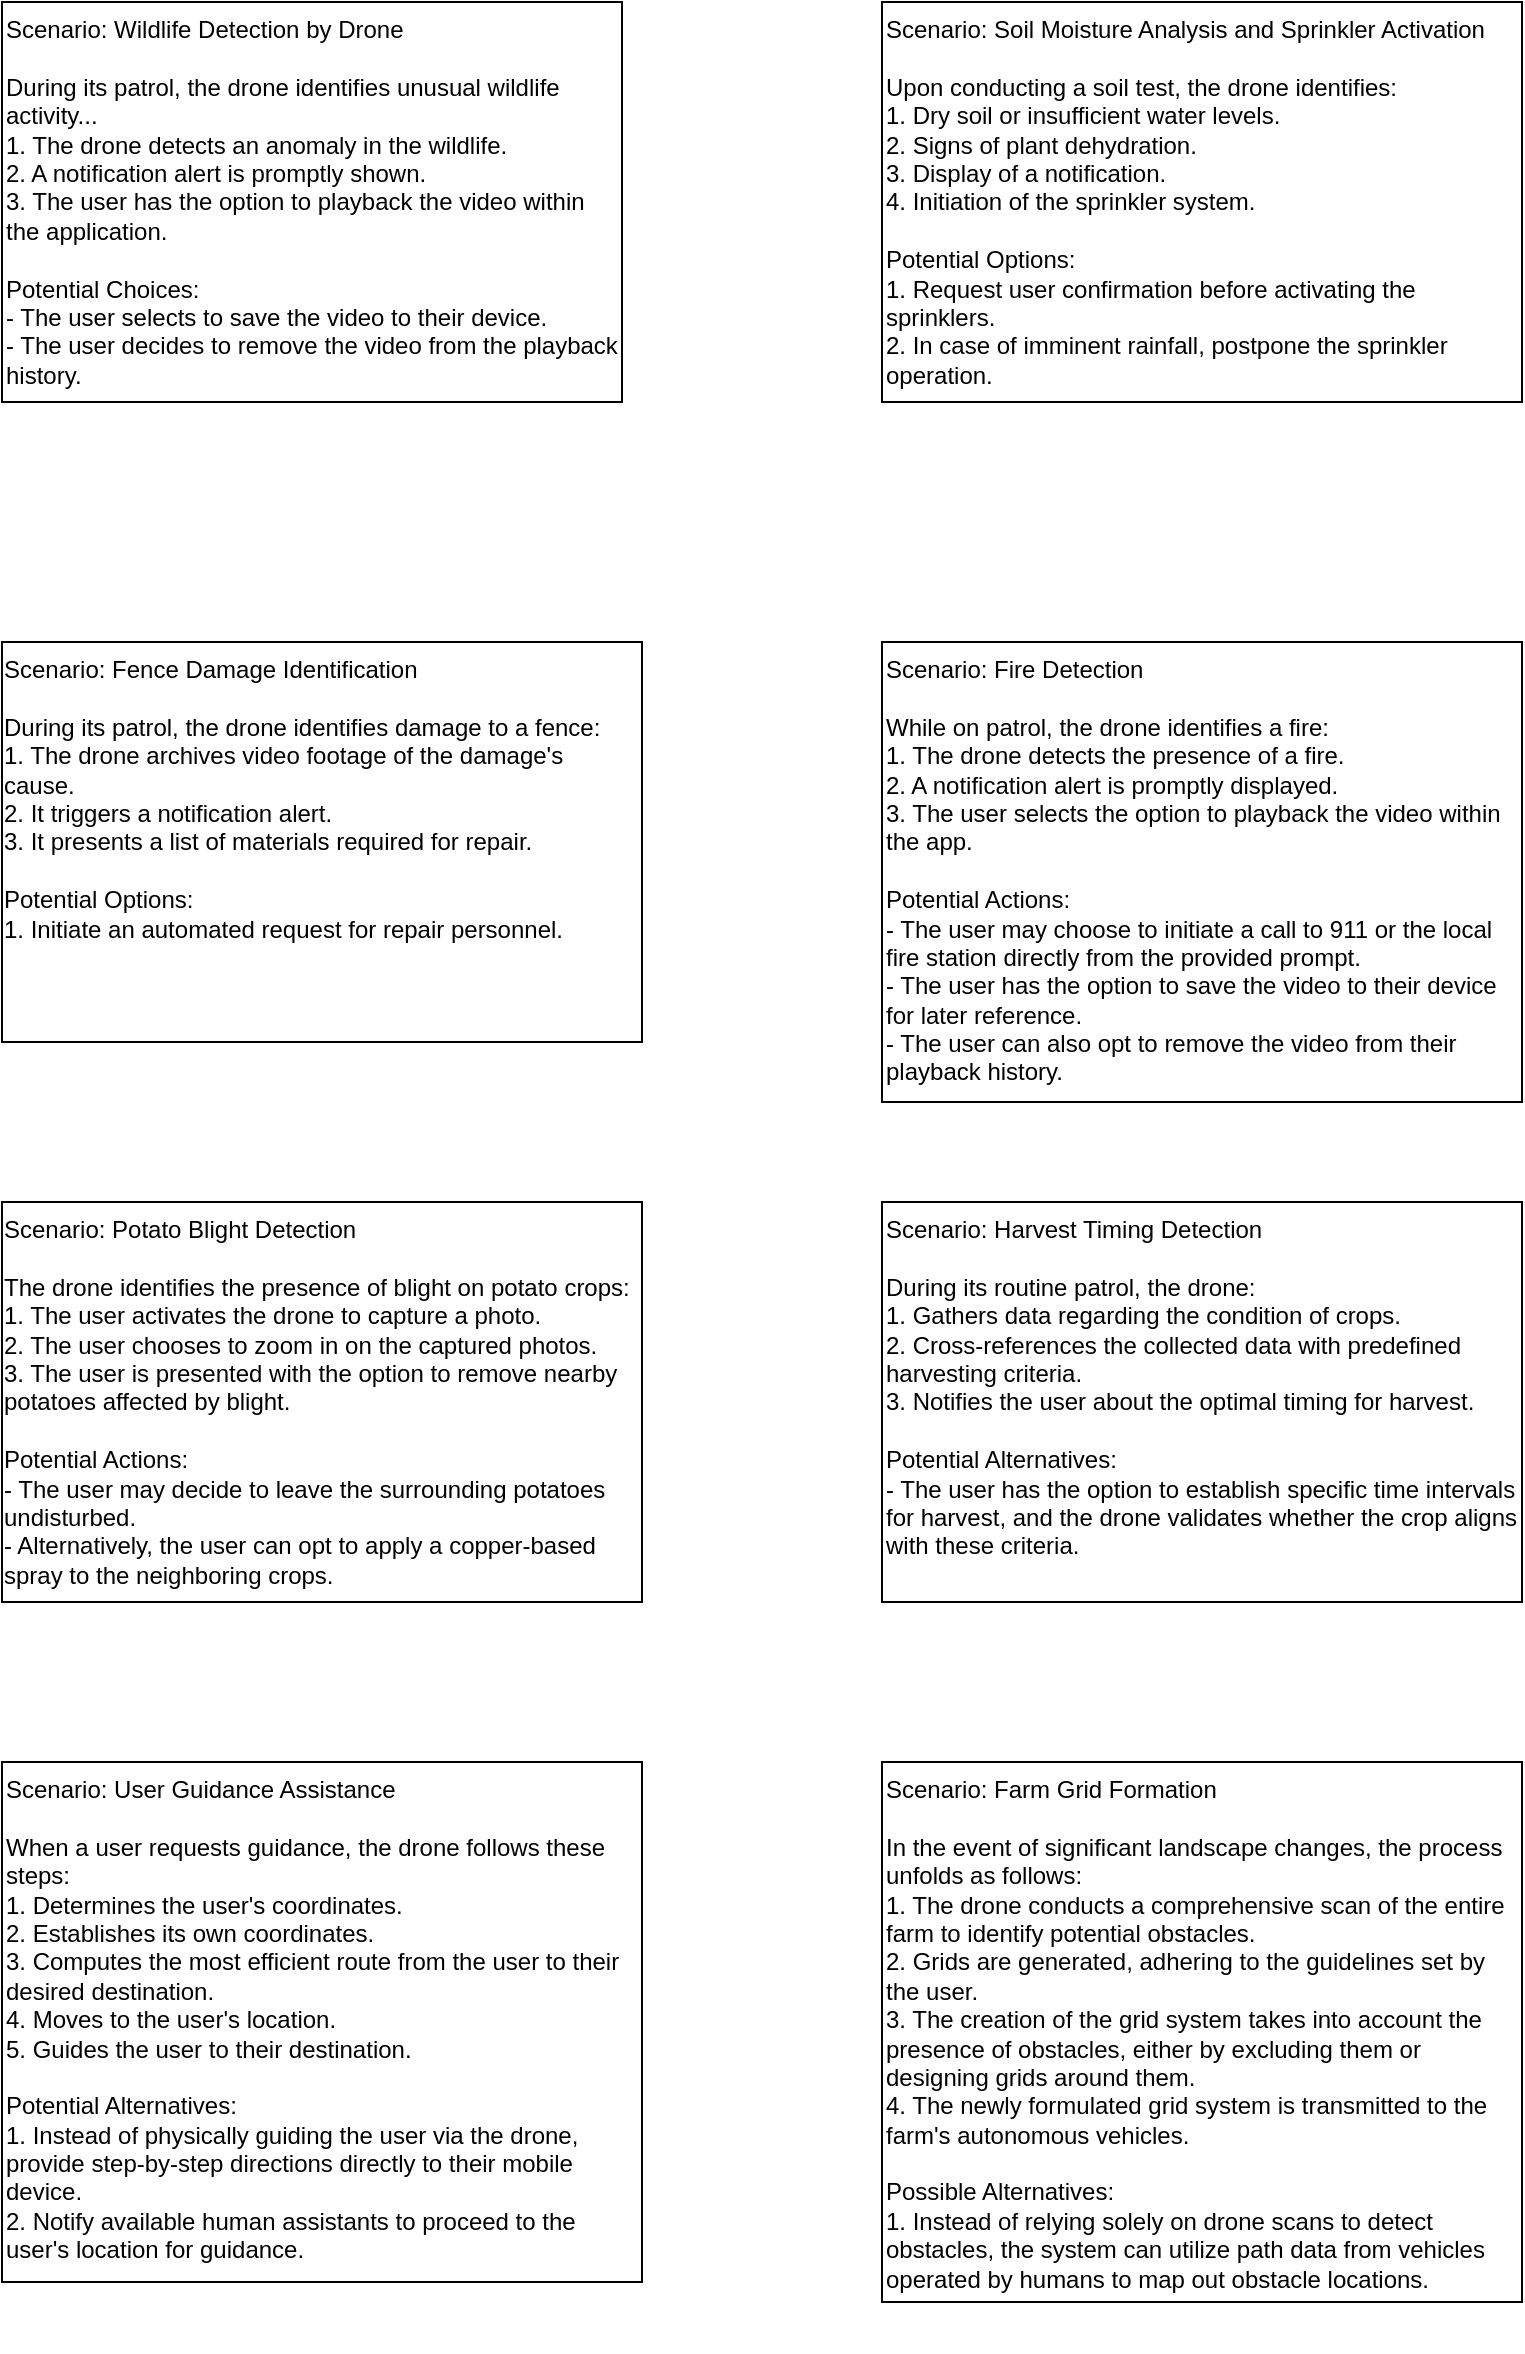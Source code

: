 <mxfile version="22.0.4" type="device" pages="4">
  <diagram id="8elj2rpbs3YfNbAsyu3P" name="Scenario Use Cases">
    <mxGraphModel dx="1026" dy="687" grid="1" gridSize="10" guides="1" tooltips="1" connect="1" arrows="1" fold="1" page="1" pageScale="1" pageWidth="850" pageHeight="1100" math="0" shadow="0">
      <root>
        <mxCell id="0" />
        <mxCell id="1" parent="0" />
        <mxCell id="zKX0uLPm9RbKbfq6Qc57-2" value="&lt;div&gt;Scenario: Wildlife Detection by Drone&lt;/div&gt;&lt;div&gt;&lt;br&gt;&lt;/div&gt;&lt;div&gt;During its patrol, the drone identifies unusual wildlife activity...&lt;/div&gt;&lt;div&gt;1. The drone detects an anomaly in the wildlife.&lt;/div&gt;&lt;div&gt;2. A notification alert is promptly shown.&lt;/div&gt;&lt;div&gt;3. The user has the option to playback the video within the application.&lt;/div&gt;&lt;div&gt;&lt;br&gt;&lt;/div&gt;&lt;div&gt;Potential Choices:&lt;/div&gt;&lt;div&gt;- The user selects to save the video to their device.&lt;/div&gt;&lt;div&gt;- The user decides to remove the video from the playback history.&lt;/div&gt;&lt;div&gt;&lt;br&gt;&lt;/div&gt;&lt;div&gt;&lt;br&gt;&lt;/div&gt;" style="whiteSpace=wrap;html=1;align=left;labelPosition=center;verticalLabelPosition=middle;verticalAlign=top;" parent="1" vertex="1">
          <mxGeometry x="40" width="310" height="200" as="geometry" />
        </mxCell>
        <mxCell id="I1r0HudAhEVjUUmI64cv-1" value="&lt;div style=&quot;text-align: left;&quot;&gt;&lt;div&gt;Scenario: Fence Damage Identification&lt;/div&gt;&lt;div&gt;&lt;br&gt;&lt;/div&gt;&lt;div&gt;During its patrol, the drone identifies damage to a fence:&lt;/div&gt;&lt;div&gt;1. The drone archives video footage of the damage&#39;s cause.&lt;/div&gt;&lt;div&gt;2. It triggers a notification alert.&lt;/div&gt;&lt;div&gt;3. It presents a list of materials required for repair.&lt;/div&gt;&lt;div&gt;&lt;br&gt;&lt;/div&gt;&lt;div&gt;Potential Options:&lt;/div&gt;&lt;div&gt;1. Initiate an automated request for repair personnel.&lt;/div&gt;&lt;div&gt;&lt;br&gt;&lt;/div&gt;&lt;div&gt;&lt;br&gt;&lt;/div&gt;&lt;/div&gt;" style="rounded=0;whiteSpace=wrap;html=1;verticalAlign=top;" parent="1" vertex="1">
          <mxGeometry x="40" y="320" width="320" height="200" as="geometry" />
        </mxCell>
        <mxCell id="4FLURbkrMZ0sB0oAwTIH-1" value="&lt;div style=&quot;orphans: 2; text-indent: 0px; widows: 2; text-decoration-thickness: initial; text-decoration-style: initial; text-decoration-color: initial; text-align: left;&quot;&gt;&lt;div style=&quot;&quot;&gt;Scenario: Potato Blight Detection&lt;/div&gt;&lt;div style=&quot;&quot;&gt;&lt;br&gt;&lt;/div&gt;&lt;div style=&quot;&quot;&gt;The drone identifies the presence of blight on potato crops:&lt;/div&gt;&lt;div style=&quot;&quot;&gt;1. The user activates the drone to capture a photo.&lt;/div&gt;&lt;div style=&quot;&quot;&gt;2. The user chooses to zoom in on the captured photos.&lt;/div&gt;&lt;div style=&quot;&quot;&gt;3. The user is presented with the option to remove nearby potatoes affected by blight.&lt;/div&gt;&lt;div style=&quot;&quot;&gt;&lt;br&gt;&lt;/div&gt;&lt;div style=&quot;&quot;&gt;Potential Actions:&lt;/div&gt;&lt;div style=&quot;&quot;&gt;- The user may decide to leave the surrounding potatoes undisturbed.&lt;/div&gt;&lt;div style=&quot;&quot;&gt;- Alternatively, the user can opt to apply a copper-based spray to the neighboring crops.&lt;/div&gt;&lt;div style=&quot;&quot;&gt;&lt;br&gt;&lt;/div&gt;&lt;div style=&quot;&quot;&gt;&lt;br&gt;&lt;/div&gt;&lt;/div&gt;" style="rounded=0;whiteSpace=wrap;html=1;fillColor=default;verticalAlign=top;" parent="1" vertex="1">
          <mxGeometry x="40" y="600" width="320" height="200" as="geometry" />
        </mxCell>
        <mxCell id="VNHepzF4EqTM9Bj_Ehn1-1" value="&lt;div&gt;Scenario: Fire Detection&lt;/div&gt;&lt;div&gt;&lt;br&gt;&lt;/div&gt;&lt;div&gt;While on patrol, the drone identifies a fire:&lt;/div&gt;&lt;div&gt;1. The drone detects the presence of a fire.&lt;/div&gt;&lt;div&gt;2. A notification alert is promptly displayed.&lt;/div&gt;&lt;div&gt;3. The user selects the option to playback the video within the app.&lt;/div&gt;&lt;div&gt;&lt;br&gt;&lt;/div&gt;&lt;div&gt;Potential Actions:&lt;/div&gt;&lt;div&gt;- The user may choose to initiate a call to 911 or the local fire station directly from the provided prompt.&lt;/div&gt;&lt;div&gt;- The user has the option to save the video to their device for later reference.&lt;/div&gt;&lt;div&gt;- The user can also opt to remove the video from their playback history.&lt;/div&gt;&lt;div&gt;&lt;br&gt;&lt;/div&gt;&lt;div&gt;&lt;br&gt;&lt;/div&gt;" style="whiteSpace=wrap;html=1;align=left;labelPosition=center;verticalLabelPosition=middle;verticalAlign=top;" parent="1" vertex="1">
          <mxGeometry x="480" y="320" width="320" height="230" as="geometry" />
        </mxCell>
        <mxCell id="VNHepzF4EqTM9Bj_Ehn1-2" value="&lt;div&gt;Scenario: Harvest Timing Detection&lt;/div&gt;&lt;div&gt;&lt;br&gt;&lt;/div&gt;&lt;div&gt;During its routine patrol, the drone:&lt;/div&gt;&lt;div&gt;1. Gathers data regarding the condition of crops.&lt;/div&gt;&lt;div&gt;2. Cross-references the collected data with predefined harvesting criteria.&lt;/div&gt;&lt;div&gt;3. Notifies the user about the optimal timing for harvest.&lt;/div&gt;&lt;div&gt;&lt;br&gt;&lt;/div&gt;&lt;div&gt;Potential Alternatives:&lt;/div&gt;&lt;div&gt;- The user has the option to establish specific time intervals for harvest, and the drone validates whether the crop aligns with these criteria.&lt;/div&gt;&lt;div&gt;&lt;br&gt;&lt;/div&gt;&lt;div&gt;&lt;br&gt;&lt;/div&gt;" style="whiteSpace=wrap;html=1;align=left;labelPosition=center;verticalLabelPosition=middle;verticalAlign=top;" parent="1" vertex="1">
          <mxGeometry x="480" y="600" width="320" height="200" as="geometry" />
        </mxCell>
        <mxCell id="r7p9IqiS6rEFGLOmDTQ0-2" value="&lt;div&gt;Scenario: Soil Moisture Analysis and Sprinkler Activation&lt;/div&gt;&lt;div&gt;&lt;br&gt;&lt;/div&gt;&lt;div&gt;Upon conducting a soil test, the drone identifies:&lt;/div&gt;&lt;div&gt;1. Dry soil or insufficient water levels.&lt;/div&gt;&lt;div&gt;2. Signs of plant dehydration.&lt;/div&gt;&lt;div&gt;3. Display of a notification.&lt;/div&gt;&lt;div&gt;4. Initiation of the sprinkler system.&lt;/div&gt;&lt;div&gt;&lt;br&gt;&lt;/div&gt;&lt;div&gt;Potential Options:&lt;/div&gt;&lt;div&gt;1. Request user confirmation before activating the sprinklers.&lt;/div&gt;&lt;div&gt;2. In case of imminent rainfall, postpone the sprinkler operation.&lt;/div&gt;&lt;div&gt;&lt;br&gt;&lt;/div&gt;&lt;div&gt;&lt;br&gt;&lt;/div&gt;" style="whiteSpace=wrap;html=1;align=left;labelPosition=center;verticalLabelPosition=middle;verticalAlign=top;" parent="1" vertex="1">
          <mxGeometry x="480" width="320" height="200" as="geometry" />
        </mxCell>
        <mxCell id="jnfKYgCkaxcuqkidg6ow-1" value="&lt;div&gt;Scenario: User Guidance Assistance&lt;/div&gt;&lt;div&gt;&lt;br&gt;&lt;/div&gt;&lt;div&gt;When a user requests guidance, the drone follows these steps:&lt;/div&gt;&lt;div&gt;1. Determines the user&#39;s coordinates.&lt;/div&gt;&lt;div&gt;2. Establishes its own coordinates.&lt;/div&gt;&lt;div&gt;3. Computes the most efficient route from the user to their desired destination.&lt;/div&gt;&lt;div&gt;4. Moves to the user&#39;s location.&lt;/div&gt;&lt;div&gt;5. Guides the user to their destination.&lt;/div&gt;&lt;div&gt;&lt;br&gt;&lt;/div&gt;&lt;div&gt;Potential Alternatives:&lt;/div&gt;&lt;div&gt;1. Instead of physically guiding the user via the drone, provide step-by-step directions directly to their mobile device.&lt;/div&gt;&lt;div&gt;2. Notify available human assistants to proceed to the user&#39;s location for guidance.&lt;/div&gt;&lt;div&gt;&lt;br&gt;&lt;/div&gt;&lt;div&gt;&lt;br&gt;&lt;/div&gt;" style="whiteSpace=wrap;html=1;align=left;labelPosition=center;verticalLabelPosition=middle;verticalAlign=top;" parent="1" vertex="1">
          <mxGeometry x="40" y="880" width="320" height="260" as="geometry" />
        </mxCell>
        <mxCell id="jnfKYgCkaxcuqkidg6ow-2" value="&lt;div&gt;Scenario: Farm Grid Formation&lt;/div&gt;&lt;div&gt;&lt;br&gt;&lt;/div&gt;&lt;div&gt;In the event of significant landscape changes, the process unfolds as follows:&lt;/div&gt;&lt;div&gt;1. The drone conducts a comprehensive scan of the entire farm to identify potential obstacles.&lt;/div&gt;&lt;div&gt;2. Grids are generated, adhering to the guidelines set by the user.&lt;/div&gt;&lt;div&gt;3. The creation of the grid system takes into account the presence of obstacles, either by excluding them or designing grids around them.&lt;/div&gt;&lt;div&gt;4. The newly formulated grid system is transmitted to the farm&#39;s autonomous vehicles.&lt;/div&gt;&lt;div&gt;&lt;br&gt;&lt;/div&gt;&lt;div&gt;Possible Alternatives:&lt;/div&gt;&lt;div&gt;1. Instead of relying solely on drone scans to detect obstacles, the system can utilize path data from vehicles operated by humans to map out obstacle locations.&lt;/div&gt;&lt;div&gt;&lt;br&gt;&lt;/div&gt;&lt;div&gt;&lt;br&gt;&lt;/div&gt;" style="whiteSpace=wrap;html=1;align=left;labelPosition=center;verticalLabelPosition=middle;verticalAlign=top;" parent="1" vertex="1">
          <mxGeometry x="480" y="880" width="320" height="270" as="geometry" />
        </mxCell>
      </root>
    </mxGraphModel>
  </diagram>
  <diagram name="Sequence Diagram" id="aDmr3mc2sDgx-qc2TOVA">
    <mxGraphModel dx="1434" dy="1991" grid="1" gridSize="10" guides="1" tooltips="1" connect="1" arrows="1" fold="1" page="1" pageScale="1" pageWidth="827" pageHeight="1169" math="0" shadow="0">
      <root>
        <mxCell id="BJ6mV2VJ_Zaw2XDbi_U--0" />
        <mxCell id="BJ6mV2VJ_Zaw2XDbi_U--1" parent="BJ6mV2VJ_Zaw2XDbi_U--0" />
        <mxCell id="BJ6mV2VJ_Zaw2XDbi_U--2" value="" style="rounded=0;whiteSpace=wrap;html=1;" parent="BJ6mV2VJ_Zaw2XDbi_U--1" vertex="1">
          <mxGeometry x="1755" y="-950" width="10" height="530" as="geometry" />
        </mxCell>
        <mxCell id="BJ6mV2VJ_Zaw2XDbi_U--3" value="" style="endArrow=none;dashed=1;html=1;rounded=0;fontSize=29;entryX=0.5;entryY=1;entryDx=0;entryDy=0;startArrow=none;" parent="BJ6mV2VJ_Zaw2XDbi_U--1" source="BJ6mV2VJ_Zaw2XDbi_U--56" edge="1">
          <mxGeometry width="50" height="50" relative="1" as="geometry">
            <mxPoint x="603" y="-490" as="sourcePoint" />
            <mxPoint x="603" y="-880" as="targetPoint" />
          </mxGeometry>
        </mxCell>
        <mxCell id="BJ6mV2VJ_Zaw2XDbi_U--4" value="" style="endArrow=none;dashed=1;html=1;rounded=0;fontSize=29;entryX=0.594;entryY=1.033;entryDx=0;entryDy=0;entryPerimeter=0;" parent="BJ6mV2VJ_Zaw2XDbi_U--1" edge="1">
          <mxGeometry width="50" height="50" relative="1" as="geometry">
            <mxPoint x="43.2" y="-492.64" as="sourcePoint" />
            <mxPoint x="42.6" y="-880.0" as="targetPoint" />
          </mxGeometry>
        </mxCell>
        <mxCell id="BJ6mV2VJ_Zaw2XDbi_U--5" value="User" style="shape=umlActor;verticalLabelPosition=bottom;verticalAlign=top;html=1;outlineConnect=0;" parent="BJ6mV2VJ_Zaw2XDbi_U--1" vertex="1">
          <mxGeometry x="28" y="-960" width="30" height="60" as="geometry" />
        </mxCell>
        <mxCell id="BJ6mV2VJ_Zaw2XDbi_U--6" style="edgeStyle=orthogonalEdgeStyle;rounded=0;orthogonalLoop=1;jettySize=auto;html=1;dashed=1;" parent="BJ6mV2VJ_Zaw2XDbi_U--1" edge="1">
          <mxGeometry relative="1" as="geometry">
            <mxPoint x="895.0" y="-400" as="targetPoint" />
            <mxPoint x="895" y="-960" as="sourcePoint" />
          </mxGeometry>
        </mxCell>
        <mxCell id="BJ6mV2VJ_Zaw2XDbi_U--7" value="User" style="shape=umlActor;verticalLabelPosition=bottom;verticalAlign=top;html=1;outlineConnect=0;" parent="BJ6mV2VJ_Zaw2XDbi_U--1" vertex="1">
          <mxGeometry x="880" y="-1040" width="30" height="60" as="geometry" />
        </mxCell>
        <mxCell id="BJ6mV2VJ_Zaw2XDbi_U--8" value="User Interface Class" style="shape=umlBoundary;whiteSpace=wrap;html=1;" parent="BJ6mV2VJ_Zaw2XDbi_U--1" vertex="1">
          <mxGeometry x="163" y="-960" width="100" height="80" as="geometry" />
        </mxCell>
        <mxCell id="BJ6mV2VJ_Zaw2XDbi_U--9" style="edgeStyle=orthogonalEdgeStyle;rounded=0;orthogonalLoop=1;jettySize=auto;html=1;dashed=1;startArrow=none;" parent="BJ6mV2VJ_Zaw2XDbi_U--1" source="BJ6mV2VJ_Zaw2XDbi_U--53" edge="1">
          <mxGeometry relative="1" as="geometry">
            <mxPoint x="1180.0" y="-400" as="targetPoint" />
          </mxGeometry>
        </mxCell>
        <mxCell id="BJ6mV2VJ_Zaw2XDbi_U--10" value="User Interface Class" style="shape=umlBoundary;whiteSpace=wrap;html=1;" parent="BJ6mV2VJ_Zaw2XDbi_U--1" vertex="1">
          <mxGeometry x="1130" y="-1040" width="100" height="80" as="geometry" />
        </mxCell>
        <mxCell id="BJ6mV2VJ_Zaw2XDbi_U--11" value="Drones" style="ellipse;shape=umlEntity;whiteSpace=wrap;html=1;" parent="BJ6mV2VJ_Zaw2XDbi_U--1" vertex="1">
          <mxGeometry x="369" y="-960" width="80" height="80" as="geometry" />
        </mxCell>
        <mxCell id="BJ6mV2VJ_Zaw2XDbi_U--12" style="edgeStyle=orthogonalEdgeStyle;rounded=0;orthogonalLoop=1;jettySize=auto;html=1;dashed=1;startArrow=none;" parent="BJ6mV2VJ_Zaw2XDbi_U--1" source="BJ6mV2VJ_Zaw2XDbi_U--2" edge="1">
          <mxGeometry relative="1" as="geometry">
            <mxPoint x="1760.0" y="-400" as="targetPoint" />
          </mxGeometry>
        </mxCell>
        <mxCell id="BJ6mV2VJ_Zaw2XDbi_U--13" value="Drones" style="ellipse;shape=umlEntity;whiteSpace=wrap;html=1;" parent="BJ6mV2VJ_Zaw2XDbi_U--1" vertex="1">
          <mxGeometry x="1720" y="-1040" width="80" height="80" as="geometry" />
        </mxCell>
        <mxCell id="BJ6mV2VJ_Zaw2XDbi_U--15" value="&lt;h2&gt;Fire Alert&lt;br&gt;&lt;/h2&gt;" style="text;html=1;align=center;verticalAlign=middle;resizable=0;points=[];autosize=1;strokeColor=none;fillColor=none;" parent="BJ6mV2VJ_Zaw2XDbi_U--1" vertex="1">
          <mxGeometry x="875" y="-1120" width="100" height="60" as="geometry" />
        </mxCell>
        <mxCell id="BJ6mV2VJ_Zaw2XDbi_U--16" value="" style="rounded=0;whiteSpace=wrap;html=1;fontSize=29;" parent="BJ6mV2VJ_Zaw2XDbi_U--1" vertex="1">
          <mxGeometry x="38" y="-870" width="10" height="380" as="geometry" />
        </mxCell>
        <mxCell id="BJ6mV2VJ_Zaw2XDbi_U--17" value="" style="endArrow=none;dashed=1;html=1;rounded=0;fontSize=29;entryX=0.594;entryY=1.033;entryDx=0;entryDy=0;entryPerimeter=0;" parent="BJ6mV2VJ_Zaw2XDbi_U--1" edge="1">
          <mxGeometry width="50" height="50" relative="1" as="geometry">
            <mxPoint x="223.18" y="-490" as="sourcePoint" />
            <mxPoint x="222.58" y="-877.36" as="targetPoint" />
          </mxGeometry>
        </mxCell>
        <mxCell id="BJ6mV2VJ_Zaw2XDbi_U--18" value="" style="endArrow=none;dashed=1;html=1;rounded=0;fontSize=29;entryX=0.5;entryY=1;entryDx=0;entryDy=0;startArrow=none;" parent="BJ6mV2VJ_Zaw2XDbi_U--1" source="BJ6mV2VJ_Zaw2XDbi_U--60" target="BJ6mV2VJ_Zaw2XDbi_U--11" edge="1">
          <mxGeometry width="50" height="50" relative="1" as="geometry">
            <mxPoint x="388.3" y="-490" as="sourcePoint" />
            <mxPoint x="387.7" y="-877.36" as="targetPoint" />
          </mxGeometry>
        </mxCell>
        <mxCell id="BJ6mV2VJ_Zaw2XDbi_U--19" value="" style="rounded=0;whiteSpace=wrap;html=1;fontSize=29;container=0;" parent="BJ6mV2VJ_Zaw2XDbi_U--1" vertex="1">
          <mxGeometry x="218" y="-845" width="10" height="255" as="geometry" />
        </mxCell>
        <mxCell id="BJ6mV2VJ_Zaw2XDbi_U--20" value="" style="endArrow=classic;html=1;rounded=0;fontSize=29;exitX=1.017;exitY=0.05;exitDx=0;exitDy=0;exitPerimeter=0;" parent="BJ6mV2VJ_Zaw2XDbi_U--1" edge="1">
          <mxGeometry width="50" height="50" relative="1" as="geometry">
            <mxPoint x="48.17" y="-845.0" as="sourcePoint" />
            <mxPoint x="218" y="-844" as="targetPoint" />
          </mxGeometry>
        </mxCell>
        <mxCell id="BJ6mV2VJ_Zaw2XDbi_U--21" style="edgeStyle=orthogonalEdgeStyle;rounded=0;orthogonalLoop=1;jettySize=auto;html=1;dashed=1;startArrow=none;" parent="BJ6mV2VJ_Zaw2XDbi_U--1" source="BJ6mV2VJ_Zaw2XDbi_U--51" edge="1">
          <mxGeometry relative="1" as="geometry">
            <mxPoint x="1470.0" y="-400" as="targetPoint" />
          </mxGeometry>
        </mxCell>
        <mxCell id="BJ6mV2VJ_Zaw2XDbi_U--22" value="Detect Fire Class" style="shape=umlBoundary;whiteSpace=wrap;html=1;" parent="BJ6mV2VJ_Zaw2XDbi_U--1" vertex="1">
          <mxGeometry x="1420" y="-1040" width="100" height="80" as="geometry" />
        </mxCell>
        <mxCell id="BJ6mV2VJ_Zaw2XDbi_U--23" value="1. Initiates Drone Activation." style="text;html=1;align=center;verticalAlign=middle;resizable=0;points=[];autosize=1;strokeColor=none;fillColor=none;fontSize=8;" parent="BJ6mV2VJ_Zaw2XDbi_U--1" vertex="1">
          <mxGeometry x="68" y="-865" width="120" height="20" as="geometry" />
        </mxCell>
        <mxCell id="BJ6mV2VJ_Zaw2XDbi_U--25" value="" style="endArrow=classic;html=1;rounded=0;" parent="BJ6mV2VJ_Zaw2XDbi_U--1" edge="1">
          <mxGeometry width="50" height="50" relative="1" as="geometry">
            <mxPoint x="1750" y="-920" as="sourcePoint" />
            <mxPoint x="1480" y="-920" as="targetPoint" />
          </mxGeometry>
        </mxCell>
        <mxCell id="BJ6mV2VJ_Zaw2XDbi_U--26" value="1. Drone transmits temperature data." style="text;html=1;align=center;verticalAlign=middle;resizable=0;points=[];autosize=1;strokeColor=none;fillColor=none;" parent="BJ6mV2VJ_Zaw2XDbi_U--1" vertex="1">
          <mxGeometry x="1500" y="-950" width="220" height="30" as="geometry" />
        </mxCell>
        <mxCell id="BJ6mV2VJ_Zaw2XDbi_U--27" value="" style="endArrow=classic;html=1;rounded=0;" parent="BJ6mV2VJ_Zaw2XDbi_U--1" edge="1">
          <mxGeometry width="50" height="50" relative="1" as="geometry">
            <mxPoint x="1480" y="-840" as="sourcePoint" />
            <mxPoint x="1750" y="-840" as="targetPoint" />
          </mxGeometry>
        </mxCell>
        <mxCell id="BJ6mV2VJ_Zaw2XDbi_U--28" value="2. When temperature signals a fire, &lt;br&gt;request information about the affected area." style="text;html=1;align=center;verticalAlign=middle;resizable=0;points=[];autosize=1;strokeColor=none;fillColor=none;" parent="BJ6mV2VJ_Zaw2XDbi_U--1" vertex="1">
          <mxGeometry x="1485" y="-875" width="260" height="40" as="geometry" />
        </mxCell>
        <mxCell id="BJ6mV2VJ_Zaw2XDbi_U--29" value="" style="endArrow=classic;html=1;rounded=0;fontSize=8;entryX=0;entryY=0;entryDx=0;entryDy=0;" parent="BJ6mV2VJ_Zaw2XDbi_U--1" target="BJ6mV2VJ_Zaw2XDbi_U--60" edge="1">
          <mxGeometry width="50" height="50" relative="1" as="geometry">
            <mxPoint x="230" y="-790" as="sourcePoint" />
            <mxPoint x="298" y="-820" as="targetPoint" />
          </mxGeometry>
        </mxCell>
        <mxCell id="BJ6mV2VJ_Zaw2XDbi_U--30" value="2. Provides Destination Instructions to the Drone." style="text;html=1;align=center;verticalAlign=middle;resizable=0;points=[];autosize=1;strokeColor=none;fillColor=none;fontSize=8;" parent="BJ6mV2VJ_Zaw2XDbi_U--1" vertex="1">
          <mxGeometry x="218" y="-810" width="200" height="20" as="geometry" />
        </mxCell>
        <mxCell id="BJ6mV2VJ_Zaw2XDbi_U--31" style="edgeStyle=orthogonalEdgeStyle;rounded=0;orthogonalLoop=1;jettySize=auto;html=1;dashed=1;startArrow=none;" parent="BJ6mV2VJ_Zaw2XDbi_U--1" source="BJ6mV2VJ_Zaw2XDbi_U--49" edge="1">
          <mxGeometry relative="1" as="geometry">
            <mxPoint x="2050.0" y="-400" as="targetPoint" />
          </mxGeometry>
        </mxCell>
        <mxCell id="BJ6mV2VJ_Zaw2XDbi_U--32" value="Zones" style="ellipse;shape=umlEntity;whiteSpace=wrap;html=1;" parent="BJ6mV2VJ_Zaw2XDbi_U--1" vertex="1">
          <mxGeometry x="2010" y="-1040" width="80" height="80" as="geometry" />
        </mxCell>
        <mxCell id="BJ6mV2VJ_Zaw2XDbi_U--34" value="" style="endArrow=classic;html=1;rounded=0;" parent="BJ6mV2VJ_Zaw2XDbi_U--1" edge="1">
          <mxGeometry width="50" height="50" relative="1" as="geometry">
            <mxPoint x="1770.0" y="-770" as="sourcePoint" />
            <mxPoint x="2040.0" y="-770" as="targetPoint" />
          </mxGeometry>
        </mxCell>
        <mxCell id="BJ6mV2VJ_Zaw2XDbi_U--35" value="" style="endArrow=classic;html=1;rounded=0;" parent="BJ6mV2VJ_Zaw2XDbi_U--1" edge="1">
          <mxGeometry width="50" height="50" relative="1" as="geometry">
            <mxPoint x="2040.0" y="-690" as="sourcePoint" />
            <mxPoint x="1770" y="-690" as="targetPoint" />
          </mxGeometry>
        </mxCell>
        <mxCell id="BJ6mV2VJ_Zaw2XDbi_U--36" value="3. Transmit location coordinates." style="text;html=1;align=center;verticalAlign=middle;resizable=0;points=[];autosize=1;strokeColor=none;fillColor=none;" parent="BJ6mV2VJ_Zaw2XDbi_U--1" vertex="1">
          <mxGeometry x="1805" y="-800" width="200" height="30" as="geometry" />
        </mxCell>
        <mxCell id="BJ6mV2VJ_Zaw2XDbi_U--37" value="4. Notify the affected area." style="text;html=1;align=center;verticalAlign=middle;resizable=0;points=[];autosize=1;strokeColor=none;fillColor=none;" parent="BJ6mV2VJ_Zaw2XDbi_U--1" vertex="1">
          <mxGeometry x="1820" y="-720" width="160" height="30" as="geometry" />
        </mxCell>
        <mxCell id="BJ6mV2VJ_Zaw2XDbi_U--39" value="" style="endArrow=classic;html=1;rounded=0;" parent="BJ6mV2VJ_Zaw2XDbi_U--1" edge="1">
          <mxGeometry width="50" height="50" relative="1" as="geometry">
            <mxPoint x="1460.0" y="-520" as="sourcePoint" />
            <mxPoint x="1190.0" y="-520" as="targetPoint" />
          </mxGeometry>
        </mxCell>
        <mxCell id="BJ6mV2VJ_Zaw2XDbi_U--40" value="6. Fire alert." style="text;html=1;align=center;verticalAlign=middle;resizable=0;points=[];autosize=1;strokeColor=none;fillColor=none;" parent="BJ6mV2VJ_Zaw2XDbi_U--1" vertex="1">
          <mxGeometry x="1275" y="-550" width="90" height="30" as="geometry" />
        </mxCell>
        <mxCell id="BJ6mV2VJ_Zaw2XDbi_U--43" value="" style="endArrow=classic;html=1;rounded=0;" parent="BJ6mV2VJ_Zaw2XDbi_U--1" edge="1">
          <mxGeometry width="50" height="50" relative="1" as="geometry">
            <mxPoint x="1170.0" y="-440" as="sourcePoint" />
            <mxPoint x="900.0" y="-440" as="targetPoint" />
          </mxGeometry>
        </mxCell>
        <mxCell id="BJ6mV2VJ_Zaw2XDbi_U--44" value="7. Inform the user about the fire in &lt;br&gt;the impacted area." style="text;html=1;align=center;verticalAlign=middle;resizable=0;points=[];autosize=1;strokeColor=none;fillColor=none;" parent="BJ6mV2VJ_Zaw2XDbi_U--1" vertex="1">
          <mxGeometry x="935" y="-475" width="200" height="40" as="geometry" />
        </mxCell>
        <mxCell id="BJ6mV2VJ_Zaw2XDbi_U--45" value="" style="endArrow=classic;html=1;rounded=0;fontSize=8;exitX=0.03;exitY=0.924;exitDx=0;exitDy=0;exitPerimeter=0;entryX=1.067;entryY=0.553;entryDx=0;entryDy=0;entryPerimeter=0;" parent="BJ6mV2VJ_Zaw2XDbi_U--1" source="BJ6mV2VJ_Zaw2XDbi_U--56" target="BJ6mV2VJ_Zaw2XDbi_U--60" edge="1">
          <mxGeometry width="50" height="50" relative="1" as="geometry">
            <mxPoint x="588" y="-730" as="sourcePoint" />
            <mxPoint x="390" y="-658" as="targetPoint" />
          </mxGeometry>
        </mxCell>
        <mxCell id="BJ6mV2VJ_Zaw2XDbi_U--48" value="" style="edgeStyle=orthogonalEdgeStyle;rounded=0;orthogonalLoop=1;jettySize=auto;html=1;dashed=1;endArrow=none;" parent="BJ6mV2VJ_Zaw2XDbi_U--1" source="BJ6mV2VJ_Zaw2XDbi_U--13" target="BJ6mV2VJ_Zaw2XDbi_U--2" edge="1">
          <mxGeometry relative="1" as="geometry">
            <mxPoint x="1760.0" y="-400" as="targetPoint" />
            <mxPoint x="1760.0" y="-960" as="sourcePoint" />
          </mxGeometry>
        </mxCell>
        <mxCell id="BJ6mV2VJ_Zaw2XDbi_U--49" value="" style="rounded=0;whiteSpace=wrap;html=1;" parent="BJ6mV2VJ_Zaw2XDbi_U--1" vertex="1">
          <mxGeometry x="2045" y="-775" width="10" height="85" as="geometry" />
        </mxCell>
        <mxCell id="BJ6mV2VJ_Zaw2XDbi_U--50" value="" style="edgeStyle=orthogonalEdgeStyle;rounded=0;orthogonalLoop=1;jettySize=auto;html=1;dashed=1;endArrow=none;" parent="BJ6mV2VJ_Zaw2XDbi_U--1" source="BJ6mV2VJ_Zaw2XDbi_U--32" target="BJ6mV2VJ_Zaw2XDbi_U--49" edge="1">
          <mxGeometry relative="1" as="geometry">
            <mxPoint x="2050" y="-400" as="targetPoint" />
            <mxPoint x="2050" y="-960" as="sourcePoint" />
          </mxGeometry>
        </mxCell>
        <mxCell id="BJ6mV2VJ_Zaw2XDbi_U--51" value="" style="rounded=0;whiteSpace=wrap;html=1;" parent="BJ6mV2VJ_Zaw2XDbi_U--1" vertex="1">
          <mxGeometry x="1465" y="-920" width="10" height="400" as="geometry" />
        </mxCell>
        <mxCell id="BJ6mV2VJ_Zaw2XDbi_U--52" value="" style="edgeStyle=orthogonalEdgeStyle;rounded=0;orthogonalLoop=1;jettySize=auto;html=1;dashed=1;endArrow=none;" parent="BJ6mV2VJ_Zaw2XDbi_U--1" source="BJ6mV2VJ_Zaw2XDbi_U--22" target="BJ6mV2VJ_Zaw2XDbi_U--51" edge="1">
          <mxGeometry relative="1" as="geometry">
            <mxPoint x="1470.0" y="-400" as="targetPoint" />
            <mxPoint x="1470.0" y="-960" as="sourcePoint" />
          </mxGeometry>
        </mxCell>
        <mxCell id="BJ6mV2VJ_Zaw2XDbi_U--53" value="" style="rounded=0;whiteSpace=wrap;html=1;" parent="BJ6mV2VJ_Zaw2XDbi_U--1" vertex="1">
          <mxGeometry x="1175" y="-520" width="10" height="85" as="geometry" />
        </mxCell>
        <mxCell id="BJ6mV2VJ_Zaw2XDbi_U--54" value="" style="edgeStyle=orthogonalEdgeStyle;rounded=0;orthogonalLoop=1;jettySize=auto;html=1;dashed=1;endArrow=none;" parent="BJ6mV2VJ_Zaw2XDbi_U--1" source="BJ6mV2VJ_Zaw2XDbi_U--10" target="BJ6mV2VJ_Zaw2XDbi_U--53" edge="1">
          <mxGeometry relative="1" as="geometry">
            <mxPoint x="1180.0" y="-400" as="targetPoint" />
            <mxPoint x="1180.0" y="-960" as="sourcePoint" />
          </mxGeometry>
        </mxCell>
        <mxCell id="BJ6mV2VJ_Zaw2XDbi_U--56" value="" style="rounded=0;whiteSpace=wrap;html=1;fontSize=29;container=0;" parent="BJ6mV2VJ_Zaw2XDbi_U--1" vertex="1">
          <mxGeometry x="598" y="-750" width="10" height="100" as="geometry" />
        </mxCell>
        <mxCell id="BJ6mV2VJ_Zaw2XDbi_U--57" value="" style="endArrow=none;dashed=1;html=1;rounded=0;fontSize=29;entryX=0.5;entryY=1;entryDx=0;entryDy=0;" parent="BJ6mV2VJ_Zaw2XDbi_U--1" target="BJ6mV2VJ_Zaw2XDbi_U--56" edge="1">
          <mxGeometry width="50" height="50" relative="1" as="geometry">
            <mxPoint x="603" y="-490" as="sourcePoint" />
            <mxPoint x="603" y="-880.0" as="targetPoint" />
          </mxGeometry>
        </mxCell>
        <mxCell id="BJ6mV2VJ_Zaw2XDbi_U--58" value="5. Transmit an image along with the &lt;br&gt;affected area information." style="text;html=1;align=center;verticalAlign=middle;resizable=0;points=[];autosize=1;strokeColor=none;fillColor=none;" parent="BJ6mV2VJ_Zaw2XDbi_U--1" vertex="1">
          <mxGeometry x="1505" y="-676" width="210" height="40" as="geometry" />
        </mxCell>
        <mxCell id="BJ6mV2VJ_Zaw2XDbi_U--59" value="" style="endArrow=classic;html=1;rounded=0;" parent="BJ6mV2VJ_Zaw2XDbi_U--1" edge="1">
          <mxGeometry width="50" height="50" relative="1" as="geometry">
            <mxPoint x="1750.0" y="-641" as="sourcePoint" />
            <mxPoint x="1480" y="-641" as="targetPoint" />
          </mxGeometry>
        </mxCell>
        <mxCell id="BJ6mV2VJ_Zaw2XDbi_U--60" value="" style="rounded=0;whiteSpace=wrap;html=1;fontSize=29;container=0;" parent="BJ6mV2VJ_Zaw2XDbi_U--1" vertex="1">
          <mxGeometry x="404" y="-790" width="10" height="240" as="geometry" />
        </mxCell>
        <mxCell id="BJ6mV2VJ_Zaw2XDbi_U--61" value="" style="endArrow=none;dashed=1;html=1;rounded=0;fontSize=29;entryX=0.5;entryY=1;entryDx=0;entryDy=0;" parent="BJ6mV2VJ_Zaw2XDbi_U--1" target="BJ6mV2VJ_Zaw2XDbi_U--60" edge="1">
          <mxGeometry width="50" height="50" relative="1" as="geometry">
            <mxPoint x="410" y="-489.333" as="sourcePoint" />
            <mxPoint x="387.7" y="-877.36" as="targetPoint" />
          </mxGeometry>
        </mxCell>
        <mxCell id="BJ6mV2VJ_Zaw2XDbi_U--62" value="" style="endArrow=classic;html=1;rounded=0;fontSize=8;entryX=1.161;entryY=0.84;entryDx=0;entryDy=0;entryPerimeter=0;exitX=0;exitY=1;exitDx=0;exitDy=0;" parent="BJ6mV2VJ_Zaw2XDbi_U--1" source="BJ6mV2VJ_Zaw2XDbi_U--60" target="BJ6mV2VJ_Zaw2XDbi_U--16" edge="1">
          <mxGeometry width="50" height="50" relative="1" as="geometry">
            <mxPoint x="390" y="-550" as="sourcePoint" />
            <mxPoint x="228" y="-610" as="targetPoint" />
          </mxGeometry>
        </mxCell>
        <mxCell id="BJ6mV2VJ_Zaw2XDbi_U--64" value="4. Establishes Route." style="text;html=1;align=center;verticalAlign=middle;resizable=0;points=[];autosize=1;strokeColor=none;fillColor=none;fontSize=8;" parent="BJ6mV2VJ_Zaw2XDbi_U--1" vertex="1">
          <mxGeometry x="458" y="-680" width="100" height="20" as="geometry" />
        </mxCell>
        <mxCell id="SEEJ4jkPpLADy_6Zk7si-0" value="&lt;h2&gt;Assist the User in Navigating to the Destination&lt;br&gt;&lt;/h2&gt;" style="text;html=1;align=center;verticalAlign=middle;resizable=0;points=[];autosize=1;strokeColor=none;fillColor=none;" parent="BJ6mV2VJ_Zaw2XDbi_U--1" vertex="1">
          <mxGeometry x="23" y="-1050" width="430" height="60" as="geometry" />
        </mxCell>
        <mxCell id="5uZiEFxE5JRRhMa1Sv-z-3" value="" style="endArrow=classic;html=1;rounded=0;entryX=0;entryY=0;entryDx=0;entryDy=0;exitX=1.133;exitY=0.169;exitDx=0;exitDy=0;exitPerimeter=0;" parent="BJ6mV2VJ_Zaw2XDbi_U--1" source="BJ6mV2VJ_Zaw2XDbi_U--60" target="BJ6mV2VJ_Zaw2XDbi_U--56" edge="1">
          <mxGeometry width="50" height="50" relative="1" as="geometry">
            <mxPoint x="390" y="-750" as="sourcePoint" />
            <mxPoint x="139" y="-705" as="targetPoint" />
          </mxGeometry>
        </mxCell>
        <mxCell id="OkeawGL4Pz1huDuZEdHR-0" value="" style="rounded=0;whiteSpace=wrap;html=1;" parent="BJ6mV2VJ_Zaw2XDbi_U--1" vertex="1">
          <mxGeometry x="943" y="-40" width="10" height="530" as="geometry" />
        </mxCell>
        <mxCell id="OkeawGL4Pz1huDuZEdHR-1" style="edgeStyle=orthogonalEdgeStyle;rounded=0;orthogonalLoop=1;jettySize=auto;html=1;dashed=1;" parent="BJ6mV2VJ_Zaw2XDbi_U--1" edge="1">
          <mxGeometry relative="1" as="geometry">
            <mxPoint x="83.0" y="510" as="targetPoint" />
            <mxPoint x="83" y="-50" as="sourcePoint" />
          </mxGeometry>
        </mxCell>
        <mxCell id="OkeawGL4Pz1huDuZEdHR-2" value="User" style="shape=umlActor;verticalLabelPosition=bottom;verticalAlign=top;html=1;outlineConnect=0;" parent="BJ6mV2VJ_Zaw2XDbi_U--1" vertex="1">
          <mxGeometry x="68" y="-130" width="30" height="60" as="geometry" />
        </mxCell>
        <mxCell id="OkeawGL4Pz1huDuZEdHR-3" style="edgeStyle=orthogonalEdgeStyle;rounded=0;orthogonalLoop=1;jettySize=auto;html=1;dashed=1;startArrow=none;" parent="BJ6mV2VJ_Zaw2XDbi_U--1" source="OkeawGL4Pz1huDuZEdHR-28" edge="1">
          <mxGeometry relative="1" as="geometry">
            <mxPoint x="368.0" y="510" as="targetPoint" />
          </mxGeometry>
        </mxCell>
        <mxCell id="OkeawGL4Pz1huDuZEdHR-4" value="User Interface Class" style="shape=umlBoundary;whiteSpace=wrap;html=1;" parent="BJ6mV2VJ_Zaw2XDbi_U--1" vertex="1">
          <mxGeometry x="318" y="-130" width="100" height="80" as="geometry" />
        </mxCell>
        <mxCell id="OkeawGL4Pz1huDuZEdHR-5" style="edgeStyle=orthogonalEdgeStyle;rounded=0;orthogonalLoop=1;jettySize=auto;html=1;dashed=1;startArrow=none;" parent="BJ6mV2VJ_Zaw2XDbi_U--1" source="OkeawGL4Pz1huDuZEdHR-0" edge="1">
          <mxGeometry relative="1" as="geometry">
            <mxPoint x="948" y="510" as="targetPoint" />
          </mxGeometry>
        </mxCell>
        <mxCell id="OkeawGL4Pz1huDuZEdHR-6" value="Drones" style="ellipse;shape=umlEntity;whiteSpace=wrap;html=1;" parent="BJ6mV2VJ_Zaw2XDbi_U--1" vertex="1">
          <mxGeometry x="908" y="-130" width="80" height="80" as="geometry" />
        </mxCell>
        <mxCell id="OkeawGL4Pz1huDuZEdHR-7" style="edgeStyle=orthogonalEdgeStyle;rounded=0;orthogonalLoop=1;jettySize=auto;html=1;dashed=1;startArrow=none;" parent="BJ6mV2VJ_Zaw2XDbi_U--1" source="OkeawGL4Pz1huDuZEdHR-26" edge="1">
          <mxGeometry relative="1" as="geometry">
            <mxPoint x="658" y="510" as="targetPoint" />
          </mxGeometry>
        </mxCell>
        <mxCell id="OkeawGL4Pz1huDuZEdHR-8" value="Wildlife Detection Class" style="shape=umlBoundary;whiteSpace=wrap;html=1;" parent="BJ6mV2VJ_Zaw2XDbi_U--1" vertex="1">
          <mxGeometry x="608" y="-130" width="100" height="80" as="geometry" />
        </mxCell>
        <mxCell id="OkeawGL4Pz1huDuZEdHR-9" value="" style="endArrow=classic;html=1;rounded=0;" parent="BJ6mV2VJ_Zaw2XDbi_U--1" edge="1">
          <mxGeometry width="50" height="50" relative="1" as="geometry">
            <mxPoint x="935" y="24.5" as="sourcePoint" />
            <mxPoint x="665" y="24.5" as="targetPoint" />
          </mxGeometry>
        </mxCell>
        <mxCell id="OkeawGL4Pz1huDuZEdHR-10" value="&lt;div&gt;1. Drone notifies the user of wildlife presence&amp;nbsp;&lt;/div&gt;&lt;div&gt;beyond designated limits.&lt;br&gt;&lt;/div&gt;" style="text;html=1;align=center;verticalAlign=middle;resizable=0;points=[];autosize=1;strokeColor=none;fillColor=none;" parent="BJ6mV2VJ_Zaw2XDbi_U--1" vertex="1">
          <mxGeometry x="665" y="-20" width="270" height="40" as="geometry" />
        </mxCell>
        <mxCell id="OkeawGL4Pz1huDuZEdHR-11" value="" style="endArrow=classic;html=1;rounded=0;" parent="BJ6mV2VJ_Zaw2XDbi_U--1" edge="1">
          <mxGeometry width="50" height="50" relative="1" as="geometry">
            <mxPoint x="668" y="94" as="sourcePoint" />
            <mxPoint x="938" y="94" as="targetPoint" />
          </mxGeometry>
        </mxCell>
        <mxCell id="OkeawGL4Pz1huDuZEdHR-12" value="2. Requests coordinates of detected wildlife" style="text;html=1;align=center;verticalAlign=middle;resizable=0;points=[];autosize=1;strokeColor=none;fillColor=none;" parent="BJ6mV2VJ_Zaw2XDbi_U--1" vertex="1">
          <mxGeometry x="678" y="65" width="250" height="30" as="geometry" />
        </mxCell>
        <mxCell id="OkeawGL4Pz1huDuZEdHR-13" style="edgeStyle=orthogonalEdgeStyle;rounded=0;orthogonalLoop=1;jettySize=auto;html=1;dashed=1;startArrow=none;" parent="BJ6mV2VJ_Zaw2XDbi_U--1" source="OkeawGL4Pz1huDuZEdHR-24" edge="1">
          <mxGeometry relative="1" as="geometry">
            <mxPoint x="1238" y="510" as="targetPoint" />
          </mxGeometry>
        </mxCell>
        <mxCell id="OkeawGL4Pz1huDuZEdHR-14" value="Zones" style="ellipse;shape=umlEntity;whiteSpace=wrap;html=1;" parent="BJ6mV2VJ_Zaw2XDbi_U--1" vertex="1">
          <mxGeometry x="1198" y="-130" width="80" height="80" as="geometry" />
        </mxCell>
        <mxCell id="OkeawGL4Pz1huDuZEdHR-15" value="" style="endArrow=classic;html=1;rounded=0;" parent="BJ6mV2VJ_Zaw2XDbi_U--1" edge="1">
          <mxGeometry width="50" height="50" relative="1" as="geometry">
            <mxPoint x="958" y="140" as="sourcePoint" />
            <mxPoint x="1228" y="140" as="targetPoint" />
          </mxGeometry>
        </mxCell>
        <mxCell id="OkeawGL4Pz1huDuZEdHR-16" value="" style="endArrow=classic;html=1;rounded=0;" parent="BJ6mV2VJ_Zaw2XDbi_U--1" edge="1">
          <mxGeometry width="50" height="50" relative="1" as="geometry">
            <mxPoint x="1228" y="220" as="sourcePoint" />
            <mxPoint x="958" y="220" as="targetPoint" />
          </mxGeometry>
        </mxCell>
        <mxCell id="OkeawGL4Pz1huDuZEdHR-17" value="3. Requests coordinates" style="text;html=1;align=center;verticalAlign=middle;resizable=0;points=[];autosize=1;strokeColor=none;fillColor=none;" parent="BJ6mV2VJ_Zaw2XDbi_U--1" vertex="1">
          <mxGeometry x="1018" y="110" width="150" height="30" as="geometry" />
        </mxCell>
        <mxCell id="OkeawGL4Pz1huDuZEdHR-18" value="4. Sends coordinates" style="text;html=1;align=center;verticalAlign=middle;resizable=0;points=[];autosize=1;strokeColor=none;fillColor=none;" parent="BJ6mV2VJ_Zaw2XDbi_U--1" vertex="1">
          <mxGeometry x="1018" y="190" width="140" height="30" as="geometry" />
        </mxCell>
        <mxCell id="OkeawGL4Pz1huDuZEdHR-19" value="" style="endArrow=classic;html=1;rounded=0;" parent="BJ6mV2VJ_Zaw2XDbi_U--1" edge="1">
          <mxGeometry width="50" height="50" relative="1" as="geometry">
            <mxPoint x="648" y="390" as="sourcePoint" />
            <mxPoint x="378.0" y="390" as="targetPoint" />
          </mxGeometry>
        </mxCell>
        <mxCell id="OkeawGL4Pz1huDuZEdHR-20" value="6. Verifies if coordinates fall within designated &lt;br&gt;boundaries; if not, wildlife alert." style="text;html=1;align=center;verticalAlign=middle;resizable=0;points=[];autosize=1;strokeColor=none;fillColor=none;" parent="BJ6mV2VJ_Zaw2XDbi_U--1" vertex="1">
          <mxGeometry x="373" y="355" width="270" height="40" as="geometry" />
        </mxCell>
        <mxCell id="OkeawGL4Pz1huDuZEdHR-21" value="" style="endArrow=classic;html=1;rounded=0;" parent="BJ6mV2VJ_Zaw2XDbi_U--1" edge="1">
          <mxGeometry width="50" height="50" relative="1" as="geometry">
            <mxPoint x="358.0" y="470" as="sourcePoint" />
            <mxPoint x="88.0" y="470" as="targetPoint" />
          </mxGeometry>
        </mxCell>
        <mxCell id="OkeawGL4Pz1huDuZEdHR-22" value="7. Notifies user of wildlife presence or animal &lt;br&gt;activity." style="text;html=1;align=center;verticalAlign=middle;resizable=0;points=[];autosize=1;strokeColor=none;fillColor=none;" parent="BJ6mV2VJ_Zaw2XDbi_U--1" vertex="1">
          <mxGeometry x="93" y="435" width="260" height="40" as="geometry" />
        </mxCell>
        <mxCell id="OkeawGL4Pz1huDuZEdHR-23" value="" style="edgeStyle=orthogonalEdgeStyle;rounded=0;orthogonalLoop=1;jettySize=auto;html=1;dashed=1;endArrow=none;" parent="BJ6mV2VJ_Zaw2XDbi_U--1" source="OkeawGL4Pz1huDuZEdHR-6" target="OkeawGL4Pz1huDuZEdHR-0" edge="1">
          <mxGeometry relative="1" as="geometry">
            <mxPoint x="948.0" y="510" as="targetPoint" />
            <mxPoint x="948.0" y="-50" as="sourcePoint" />
          </mxGeometry>
        </mxCell>
        <mxCell id="OkeawGL4Pz1huDuZEdHR-24" value="" style="rounded=0;whiteSpace=wrap;html=1;" parent="BJ6mV2VJ_Zaw2XDbi_U--1" vertex="1">
          <mxGeometry x="1233" y="135" width="10" height="85" as="geometry" />
        </mxCell>
        <mxCell id="OkeawGL4Pz1huDuZEdHR-25" value="" style="edgeStyle=orthogonalEdgeStyle;rounded=0;orthogonalLoop=1;jettySize=auto;html=1;dashed=1;endArrow=none;" parent="BJ6mV2VJ_Zaw2XDbi_U--1" source="OkeawGL4Pz1huDuZEdHR-14" target="OkeawGL4Pz1huDuZEdHR-24" edge="1">
          <mxGeometry relative="1" as="geometry">
            <mxPoint x="1238" y="510" as="targetPoint" />
            <mxPoint x="1238" y="-50" as="sourcePoint" />
          </mxGeometry>
        </mxCell>
        <mxCell id="OkeawGL4Pz1huDuZEdHR-26" value="" style="rounded=0;whiteSpace=wrap;html=1;" parent="BJ6mV2VJ_Zaw2XDbi_U--1" vertex="1">
          <mxGeometry x="653" y="-10" width="10" height="400" as="geometry" />
        </mxCell>
        <mxCell id="OkeawGL4Pz1huDuZEdHR-27" value="" style="edgeStyle=orthogonalEdgeStyle;rounded=0;orthogonalLoop=1;jettySize=auto;html=1;dashed=1;endArrow=none;" parent="BJ6mV2VJ_Zaw2XDbi_U--1" source="OkeawGL4Pz1huDuZEdHR-8" target="OkeawGL4Pz1huDuZEdHR-26" edge="1">
          <mxGeometry relative="1" as="geometry">
            <mxPoint x="658.0" y="510" as="targetPoint" />
            <mxPoint x="658.0" y="-50" as="sourcePoint" />
          </mxGeometry>
        </mxCell>
        <mxCell id="OkeawGL4Pz1huDuZEdHR-28" value="" style="rounded=0;whiteSpace=wrap;html=1;" parent="BJ6mV2VJ_Zaw2XDbi_U--1" vertex="1">
          <mxGeometry x="363" y="390" width="10" height="85" as="geometry" />
        </mxCell>
        <mxCell id="OkeawGL4Pz1huDuZEdHR-29" value="" style="edgeStyle=orthogonalEdgeStyle;rounded=0;orthogonalLoop=1;jettySize=auto;html=1;dashed=1;endArrow=none;" parent="BJ6mV2VJ_Zaw2XDbi_U--1" source="OkeawGL4Pz1huDuZEdHR-4" target="OkeawGL4Pz1huDuZEdHR-28" edge="1">
          <mxGeometry relative="1" as="geometry">
            <mxPoint x="368.0" y="510" as="targetPoint" />
            <mxPoint x="368.0" y="-50" as="sourcePoint" />
          </mxGeometry>
        </mxCell>
        <mxCell id="OkeawGL4Pz1huDuZEdHR-30" value="5. Sends coodinates" style="text;html=1;align=center;verticalAlign=middle;resizable=0;points=[];autosize=1;strokeColor=none;fillColor=none;" parent="BJ6mV2VJ_Zaw2XDbi_U--1" vertex="1">
          <mxGeometry x="733" y="239" width="130" height="30" as="geometry" />
        </mxCell>
        <mxCell id="OkeawGL4Pz1huDuZEdHR-31" value="" style="endArrow=classic;html=1;rounded=0;" parent="BJ6mV2VJ_Zaw2XDbi_U--1" edge="1">
          <mxGeometry width="50" height="50" relative="1" as="geometry">
            <mxPoint x="938" y="269" as="sourcePoint" />
            <mxPoint x="668" y="269" as="targetPoint" />
          </mxGeometry>
        </mxCell>
        <mxCell id="OkeawGL4Pz1huDuZEdHR-32" value="&lt;font style=&quot;font-size: 27px;&quot;&gt;Wildlife Detection&lt;/font&gt;" style="text;html=1;align=center;verticalAlign=middle;resizable=0;points=[];autosize=1;strokeColor=none;fillColor=none;" parent="BJ6mV2VJ_Zaw2XDbi_U--1" vertex="1">
          <mxGeometry x="58" y="-230" width="230" height="50" as="geometry" />
        </mxCell>
        <mxCell id="Pg6FqrwJs9FDOCKNseRT-0" value="" style="endArrow=none;dashed=1;html=1;rounded=0;fontSize=29;entryX=0.5;entryY=1;entryDx=0;entryDy=0;startArrow=none;" parent="BJ6mV2VJ_Zaw2XDbi_U--1" source="Pg6FqrwJs9FDOCKNseRT-23" target="Pg6FqrwJs9FDOCKNseRT-22" edge="1">
          <mxGeometry width="50" height="50" relative="1" as="geometry">
            <mxPoint x="2165" y="335" as="sourcePoint" />
            <mxPoint x="2105.7" y="-52.36" as="targetPoint" />
          </mxGeometry>
        </mxCell>
        <mxCell id="Pg6FqrwJs9FDOCKNseRT-1" value="" style="endArrow=none;dashed=1;html=1;rounded=0;fontSize=29;entryX=0.594;entryY=1.033;entryDx=0;entryDy=0;entryPerimeter=0;" parent="BJ6mV2VJ_Zaw2XDbi_U--1" edge="1">
          <mxGeometry width="50" height="50" relative="1" as="geometry">
            <mxPoint x="1605.2" y="332.36" as="sourcePoint" />
            <mxPoint x="1604.6" y="-55" as="targetPoint" />
          </mxGeometry>
        </mxCell>
        <mxCell id="Pg6FqrwJs9FDOCKNseRT-2" value="User" style="shape=umlActor;verticalLabelPosition=bottom;verticalAlign=top;html=1;outlineConnect=0;" parent="BJ6mV2VJ_Zaw2XDbi_U--1" vertex="1">
          <mxGeometry x="1590" y="-135" width="30" height="60" as="geometry" />
        </mxCell>
        <mxCell id="Pg6FqrwJs9FDOCKNseRT-3" value="User Interface Class" style="shape=umlBoundary;whiteSpace=wrap;html=1;" parent="BJ6mV2VJ_Zaw2XDbi_U--1" vertex="1">
          <mxGeometry x="1725" y="-135" width="100" height="80" as="geometry" />
        </mxCell>
        <mxCell id="Pg6FqrwJs9FDOCKNseRT-4" value="Drones" style="ellipse;shape=umlEntity;whiteSpace=wrap;html=1;" parent="BJ6mV2VJ_Zaw2XDbi_U--1" vertex="1">
          <mxGeometry x="1910" y="-135" width="80" height="80" as="geometry" />
        </mxCell>
        <mxCell id="Pg6FqrwJs9FDOCKNseRT-5" value="Control of Irrigation System" style="text;html=1;align=center;verticalAlign=middle;resizable=0;points=[];autosize=1;strokeColor=none;fillColor=none;fontSize=29;" parent="BJ6mV2VJ_Zaw2XDbi_U--1" vertex="1">
          <mxGeometry x="1585" y="-210" width="370" height="50" as="geometry" />
        </mxCell>
        <mxCell id="Pg6FqrwJs9FDOCKNseRT-6" value="" style="rounded=0;whiteSpace=wrap;html=1;fontSize=29;" parent="BJ6mV2VJ_Zaw2XDbi_U--1" vertex="1">
          <mxGeometry x="1600" y="-45" width="10" height="380" as="geometry" />
        </mxCell>
        <mxCell id="Pg6FqrwJs9FDOCKNseRT-7" value="" style="endArrow=none;dashed=1;html=1;rounded=0;fontSize=29;entryX=0.594;entryY=1.033;entryDx=0;entryDy=0;entryPerimeter=0;" parent="BJ6mV2VJ_Zaw2XDbi_U--1" edge="1">
          <mxGeometry width="50" height="50" relative="1" as="geometry">
            <mxPoint x="1785.18" y="335" as="sourcePoint" />
            <mxPoint x="1784.58" y="-52.36" as="targetPoint" />
          </mxGeometry>
        </mxCell>
        <mxCell id="Pg6FqrwJs9FDOCKNseRT-8" value="" style="endArrow=none;dashed=1;html=1;rounded=0;fontSize=29;entryX=0.594;entryY=1.033;entryDx=0;entryDy=0;entryPerimeter=0;startArrow=none;" parent="BJ6mV2VJ_Zaw2XDbi_U--1" source="Pg6FqrwJs9FDOCKNseRT-25" edge="1">
          <mxGeometry width="50" height="50" relative="1" as="geometry">
            <mxPoint x="1950.3" y="335" as="sourcePoint" />
            <mxPoint x="1949.7" y="-52.36" as="targetPoint" />
          </mxGeometry>
        </mxCell>
        <mxCell id="Pg6FqrwJs9FDOCKNseRT-9" value="" style="rounded=0;whiteSpace=wrap;html=1;fontSize=29;container=0;" parent="BJ6mV2VJ_Zaw2XDbi_U--1" vertex="1">
          <mxGeometry x="1780" y="-20" width="10" height="285" as="geometry" />
        </mxCell>
        <mxCell id="Pg6FqrwJs9FDOCKNseRT-10" value="" style="endArrow=classic;html=1;rounded=0;fontSize=29;exitX=1.017;exitY=0.05;exitDx=0;exitDy=0;exitPerimeter=0;" parent="BJ6mV2VJ_Zaw2XDbi_U--1" edge="1">
          <mxGeometry width="50" height="50" relative="1" as="geometry">
            <mxPoint x="1610.17" y="-20" as="sourcePoint" />
            <mxPoint x="1780" y="-19" as="targetPoint" />
          </mxGeometry>
        </mxCell>
        <mxCell id="Pg6FqrwJs9FDOCKNseRT-11" value="1. Activate Automatic Irrigation System." style="text;html=1;align=center;verticalAlign=middle;resizable=0;points=[];autosize=1;strokeColor=none;fillColor=none;fontSize=8;" parent="BJ6mV2VJ_Zaw2XDbi_U--1" vertex="1">
          <mxGeometry x="1610" y="-40" width="160" height="20" as="geometry" />
        </mxCell>
        <mxCell id="Pg6FqrwJs9FDOCKNseRT-12" value="Sprinkler Class" style="shape=umlBoundary;whiteSpace=wrap;html=1;" parent="BJ6mV2VJ_Zaw2XDbi_U--1" vertex="1">
          <mxGeometry x="2285" y="-135" width="100" height="80" as="geometry" />
        </mxCell>
        <mxCell id="Pg6FqrwJs9FDOCKNseRT-13" value="" style="endArrow=classic;html=1;rounded=0;fontSize=8;entryX=0;entryY=0;entryDx=0;entryDy=0;exitX=0.035;exitY=1.021;exitDx=0;exitDy=0;exitPerimeter=0;" parent="BJ6mV2VJ_Zaw2XDbi_U--1" source="Pg6FqrwJs9FDOCKNseRT-14" target="Pg6FqrwJs9FDOCKNseRT-25" edge="1">
          <mxGeometry width="50" height="50" relative="1" as="geometry">
            <mxPoint x="1790" y="5" as="sourcePoint" />
            <mxPoint x="1860" y="5" as="targetPoint" />
          </mxGeometry>
        </mxCell>
        <mxCell id="Pg6FqrwJs9FDOCKNseRT-14" value="2. Request Drone Moisture Level &lt;br&gt;Assessment." style="text;html=1;align=center;verticalAlign=middle;resizable=0;points=[];autosize=1;strokeColor=none;fillColor=none;fontSize=8;" parent="BJ6mV2VJ_Zaw2XDbi_U--1" vertex="1">
          <mxGeometry x="1790" y="5" width="140" height="30" as="geometry" />
        </mxCell>
        <mxCell id="Pg6FqrwJs9FDOCKNseRT-15" value="3. Identify Zone with Low Moisture Level." style="text;html=1;align=center;verticalAlign=middle;resizable=0;points=[];autosize=1;strokeColor=none;fillColor=none;fontSize=8;" parent="BJ6mV2VJ_Zaw2XDbi_U--1" vertex="1">
          <mxGeometry x="1970" y="55" width="170" height="20" as="geometry" />
        </mxCell>
        <mxCell id="Pg6FqrwJs9FDOCKNseRT-16" value="" style="endArrow=classic;html=1;rounded=0;fontSize=8;entryX=0;entryY=0;entryDx=0;entryDy=0;exitX=0.006;exitY=0.986;exitDx=0;exitDy=0;exitPerimeter=0;" parent="BJ6mV2VJ_Zaw2XDbi_U--1" source="Pg6FqrwJs9FDOCKNseRT-15" target="Pg6FqrwJs9FDOCKNseRT-23" edge="1">
          <mxGeometry width="50" height="50" relative="1" as="geometry">
            <mxPoint x="1960" y="25" as="sourcePoint" />
            <mxPoint x="2050" y="25" as="targetPoint" />
          </mxGeometry>
        </mxCell>
        <mxCell id="Pg6FqrwJs9FDOCKNseRT-17" value="" style="endArrow=none;dashed=1;html=1;rounded=0;fontSize=29;entryX=0.595;entryY=1.031;entryDx=0;entryDy=0;entryPerimeter=0;startArrow=none;" parent="BJ6mV2VJ_Zaw2XDbi_U--1" source="Pg6FqrwJs9FDOCKNseRT-20" target="Pg6FqrwJs9FDOCKNseRT-12" edge="1">
          <mxGeometry width="50" height="50" relative="1" as="geometry">
            <mxPoint x="2280.6" y="335" as="sourcePoint" />
            <mxPoint x="2280" y="-52.36" as="targetPoint" />
          </mxGeometry>
        </mxCell>
        <mxCell id="Pg6FqrwJs9FDOCKNseRT-18" value="4. Activate Sprinklers in the Identified Zone." style="text;html=1;align=center;verticalAlign=middle;resizable=0;points=[];autosize=1;strokeColor=none;fillColor=none;fontSize=8;" parent="BJ6mV2VJ_Zaw2XDbi_U--1" vertex="1">
          <mxGeometry x="2165" y="95" width="180" height="20" as="geometry" />
        </mxCell>
        <mxCell id="Pg6FqrwJs9FDOCKNseRT-19" value="" style="endArrow=classic;html=1;rounded=0;fontSize=8;exitX=1.1;exitY=0.4;exitDx=0;exitDy=0;exitPerimeter=0;entryX=0;entryY=0;entryDx=0;entryDy=0;" parent="BJ6mV2VJ_Zaw2XDbi_U--1" source="Pg6FqrwJs9FDOCKNseRT-23" target="Pg6FqrwJs9FDOCKNseRT-20" edge="1">
          <mxGeometry width="50" height="50" relative="1" as="geometry">
            <mxPoint x="2150" y="95" as="sourcePoint" />
            <mxPoint x="2270" y="45" as="targetPoint" />
          </mxGeometry>
        </mxCell>
        <mxCell id="Pg6FqrwJs9FDOCKNseRT-20" value="" style="rounded=0;whiteSpace=wrap;html=1;fontSize=29;container=0;" parent="BJ6mV2VJ_Zaw2XDbi_U--1" vertex="1">
          <mxGeometry x="2340" y="115" width="10" height="100" as="geometry" />
        </mxCell>
        <mxCell id="Pg6FqrwJs9FDOCKNseRT-21" value="" style="endArrow=none;dashed=1;html=1;rounded=0;fontSize=29;entryX=0.594;entryY=1.033;entryDx=0;entryDy=0;entryPerimeter=0;" parent="BJ6mV2VJ_Zaw2XDbi_U--1" target="Pg6FqrwJs9FDOCKNseRT-20" edge="1">
          <mxGeometry width="50" height="50" relative="1" as="geometry">
            <mxPoint x="2346" y="335" as="sourcePoint" />
            <mxPoint x="2280" y="-52.36" as="targetPoint" />
          </mxGeometry>
        </mxCell>
        <mxCell id="Pg6FqrwJs9FDOCKNseRT-22" value="Zones" style="ellipse;shape=umlEntity;whiteSpace=wrap;html=1;" parent="BJ6mV2VJ_Zaw2XDbi_U--1" vertex="1">
          <mxGeometry x="2125" y="-135" width="80" height="80" as="geometry" />
        </mxCell>
        <mxCell id="Pg6FqrwJs9FDOCKNseRT-23" value="" style="rounded=0;whiteSpace=wrap;html=1;fontSize=29;container=0;" parent="BJ6mV2VJ_Zaw2XDbi_U--1" vertex="1">
          <mxGeometry x="2160" y="75" width="10" height="100" as="geometry" />
        </mxCell>
        <mxCell id="Pg6FqrwJs9FDOCKNseRT-24" value="" style="endArrow=none;dashed=1;html=1;rounded=0;fontSize=29;entryX=0.5;entryY=1;entryDx=0;entryDy=0;" parent="BJ6mV2VJ_Zaw2XDbi_U--1" target="Pg6FqrwJs9FDOCKNseRT-23" edge="1">
          <mxGeometry width="50" height="50" relative="1" as="geometry">
            <mxPoint x="2165" y="335" as="sourcePoint" />
            <mxPoint x="2165" y="-55.0" as="targetPoint" />
          </mxGeometry>
        </mxCell>
        <mxCell id="Pg6FqrwJs9FDOCKNseRT-25" value="" style="rounded=0;whiteSpace=wrap;html=1;fontSize=29;container=0;" parent="BJ6mV2VJ_Zaw2XDbi_U--1" vertex="1">
          <mxGeometry x="1945" y="35" width="10" height="150" as="geometry" />
        </mxCell>
        <mxCell id="Pg6FqrwJs9FDOCKNseRT-26" value="" style="endArrow=none;dashed=1;html=1;rounded=0;fontSize=29;entryX=0.594;entryY=1.033;entryDx=0;entryDy=0;entryPerimeter=0;" parent="BJ6mV2VJ_Zaw2XDbi_U--1" target="Pg6FqrwJs9FDOCKNseRT-25" edge="1">
          <mxGeometry width="50" height="50" relative="1" as="geometry">
            <mxPoint x="1950.3" y="335" as="sourcePoint" />
            <mxPoint x="1949.7" y="-52.36" as="targetPoint" />
          </mxGeometry>
        </mxCell>
        <mxCell id="Pg6FqrwJs9FDOCKNseRT-27" value="" style="endArrow=classic;html=1;rounded=0;fontSize=8;exitX=0;exitY=1;exitDx=0;exitDy=0;" parent="BJ6mV2VJ_Zaw2XDbi_U--1" source="Pg6FqrwJs9FDOCKNseRT-20" edge="1">
          <mxGeometry width="50" height="50" relative="1" as="geometry">
            <mxPoint x="2270" y="245" as="sourcePoint" />
            <mxPoint x="1790" y="215" as="targetPoint" />
          </mxGeometry>
        </mxCell>
        <mxCell id="Pg6FqrwJs9FDOCKNseRT-28" value="6. Notify the User About the Activated Sprinkler Zone." style="text;html=1;align=center;verticalAlign=middle;resizable=0;points=[];autosize=1;strokeColor=none;fillColor=none;fontSize=7;" parent="BJ6mV2VJ_Zaw2XDbi_U--1" vertex="1">
          <mxGeometry x="1600" y="244" width="190" height="20" as="geometry" />
        </mxCell>
        <mxCell id="Pg6FqrwJs9FDOCKNseRT-29" value="5. Inform the Interface About the Activated Sprinkler Zone." style="text;html=1;align=center;verticalAlign=middle;resizable=0;points=[];autosize=1;strokeColor=none;fillColor=none;fontSize=7;" parent="BJ6mV2VJ_Zaw2XDbi_U--1" vertex="1">
          <mxGeometry x="1955" y="195" width="200" height="20" as="geometry" />
        </mxCell>
        <mxCell id="Pg6FqrwJs9FDOCKNseRT-30" value="" style="endArrow=classic;html=1;rounded=0;fontSize=7;entryX=0.943;entryY=0.817;entryDx=0;entryDy=0;entryPerimeter=0;" parent="BJ6mV2VJ_Zaw2XDbi_U--1" target="Pg6FqrwJs9FDOCKNseRT-6" edge="1">
          <mxGeometry width="50" height="50" relative="1" as="geometry">
            <mxPoint x="1780" y="265" as="sourcePoint" />
            <mxPoint x="1800" y="135" as="targetPoint" />
          </mxGeometry>
        </mxCell>
        <mxCell id="iEFhQdoC6AxZ3X1yldTB-0" value="" style="rounded=0;whiteSpace=wrap;html=1;" parent="BJ6mV2VJ_Zaw2XDbi_U--1" vertex="1">
          <mxGeometry x="963" y="790" width="10" height="530" as="geometry" />
        </mxCell>
        <mxCell id="iEFhQdoC6AxZ3X1yldTB-1" style="edgeStyle=orthogonalEdgeStyle;rounded=0;orthogonalLoop=1;jettySize=auto;html=1;dashed=1;" parent="BJ6mV2VJ_Zaw2XDbi_U--1" edge="1">
          <mxGeometry relative="1" as="geometry">
            <mxPoint x="103" y="1340" as="targetPoint" />
            <mxPoint x="103" y="780" as="sourcePoint" />
          </mxGeometry>
        </mxCell>
        <mxCell id="iEFhQdoC6AxZ3X1yldTB-2" value="User" style="shape=umlActor;verticalLabelPosition=bottom;verticalAlign=top;html=1;outlineConnect=0;" parent="BJ6mV2VJ_Zaw2XDbi_U--1" vertex="1">
          <mxGeometry x="88" y="700" width="30" height="60" as="geometry" />
        </mxCell>
        <mxCell id="iEFhQdoC6AxZ3X1yldTB-3" style="edgeStyle=orthogonalEdgeStyle;rounded=0;orthogonalLoop=1;jettySize=auto;html=1;dashed=1;startArrow=none;" parent="BJ6mV2VJ_Zaw2XDbi_U--1" source="iEFhQdoC6AxZ3X1yldTB-28" edge="1">
          <mxGeometry relative="1" as="geometry">
            <mxPoint x="388" y="1340" as="targetPoint" />
          </mxGeometry>
        </mxCell>
        <mxCell id="iEFhQdoC6AxZ3X1yldTB-4" value="User Interface Class" style="shape=umlBoundary;whiteSpace=wrap;html=1;" parent="BJ6mV2VJ_Zaw2XDbi_U--1" vertex="1">
          <mxGeometry x="338" y="700" width="100" height="80" as="geometry" />
        </mxCell>
        <mxCell id="iEFhQdoC6AxZ3X1yldTB-5" style="edgeStyle=orthogonalEdgeStyle;rounded=0;orthogonalLoop=1;jettySize=auto;html=1;dashed=1;startArrow=none;" parent="BJ6mV2VJ_Zaw2XDbi_U--1" source="iEFhQdoC6AxZ3X1yldTB-0" edge="1">
          <mxGeometry relative="1" as="geometry">
            <mxPoint x="968" y="1340" as="targetPoint" />
          </mxGeometry>
        </mxCell>
        <mxCell id="iEFhQdoC6AxZ3X1yldTB-6" value="Drones" style="ellipse;shape=umlEntity;whiteSpace=wrap;html=1;" parent="BJ6mV2VJ_Zaw2XDbi_U--1" vertex="1">
          <mxGeometry x="928" y="700" width="80" height="80" as="geometry" />
        </mxCell>
        <mxCell id="iEFhQdoC6AxZ3X1yldTB-7" style="edgeStyle=orthogonalEdgeStyle;rounded=0;orthogonalLoop=1;jettySize=auto;html=1;dashed=1;startArrow=none;" parent="BJ6mV2VJ_Zaw2XDbi_U--1" source="iEFhQdoC6AxZ3X1yldTB-26" edge="1">
          <mxGeometry relative="1" as="geometry">
            <mxPoint x="678" y="1340" as="targetPoint" />
          </mxGeometry>
        </mxCell>
        <mxCell id="iEFhQdoC6AxZ3X1yldTB-8" value="Blight Detection Class" style="shape=umlBoundary;whiteSpace=wrap;html=1;" parent="BJ6mV2VJ_Zaw2XDbi_U--1" vertex="1">
          <mxGeometry x="628" y="700" width="100" height="80" as="geometry" />
        </mxCell>
        <mxCell id="iEFhQdoC6AxZ3X1yldTB-9" value="" style="endArrow=classic;html=1;rounded=0;" parent="BJ6mV2VJ_Zaw2XDbi_U--1" edge="1">
          <mxGeometry width="50" height="50" relative="1" as="geometry">
            <mxPoint x="958" y="820" as="sourcePoint" />
            <mxPoint x="688" y="820" as="targetPoint" />
          </mxGeometry>
        </mxCell>
        <mxCell id="iEFhQdoC6AxZ3X1yldTB-10" value="&lt;div&gt;1. Drone identifies blight.&lt;br&gt;&lt;/div&gt;" style="text;html=1;align=center;verticalAlign=middle;resizable=0;points=[];autosize=1;strokeColor=none;fillColor=none;" parent="BJ6mV2VJ_Zaw2XDbi_U--1" vertex="1">
          <mxGeometry x="738" y="790" width="160" height="30" as="geometry" />
        </mxCell>
        <mxCell id="iEFhQdoC6AxZ3X1yldTB-11" value="" style="endArrow=classic;html=1;rounded=0;" parent="BJ6mV2VJ_Zaw2XDbi_U--1" edge="1">
          <mxGeometry width="50" height="50" relative="1" as="geometry">
            <mxPoint x="688" y="900" as="sourcePoint" />
            <mxPoint x="958" y="900" as="targetPoint" />
          </mxGeometry>
        </mxCell>
        <mxCell id="iEFhQdoC6AxZ3X1yldTB-12" value="2. Drone identifies blight, requests zone information." style="text;html=1;align=center;verticalAlign=middle;resizable=0;points=[];autosize=1;strokeColor=none;fillColor=none;" parent="BJ6mV2VJ_Zaw2XDbi_U--1" vertex="1">
          <mxGeometry x="673" y="870" width="300" height="30" as="geometry" />
        </mxCell>
        <mxCell id="iEFhQdoC6AxZ3X1yldTB-13" style="edgeStyle=orthogonalEdgeStyle;rounded=0;orthogonalLoop=1;jettySize=auto;html=1;dashed=1;startArrow=none;" parent="BJ6mV2VJ_Zaw2XDbi_U--1" source="iEFhQdoC6AxZ3X1yldTB-24" edge="1">
          <mxGeometry relative="1" as="geometry">
            <mxPoint x="1258" y="1340" as="targetPoint" />
          </mxGeometry>
        </mxCell>
        <mxCell id="iEFhQdoC6AxZ3X1yldTB-14" value="Zone" style="ellipse;shape=umlEntity;whiteSpace=wrap;html=1;" parent="BJ6mV2VJ_Zaw2XDbi_U--1" vertex="1">
          <mxGeometry x="1218" y="700" width="80" height="80" as="geometry" />
        </mxCell>
        <mxCell id="iEFhQdoC6AxZ3X1yldTB-15" value="" style="endArrow=classic;html=1;rounded=0;" parent="BJ6mV2VJ_Zaw2XDbi_U--1" edge="1">
          <mxGeometry width="50" height="50" relative="1" as="geometry">
            <mxPoint x="978" y="970" as="sourcePoint" />
            <mxPoint x="1248" y="970" as="targetPoint" />
          </mxGeometry>
        </mxCell>
        <mxCell id="iEFhQdoC6AxZ3X1yldTB-16" value="" style="endArrow=classic;html=1;rounded=0;" parent="BJ6mV2VJ_Zaw2XDbi_U--1" edge="1">
          <mxGeometry width="50" height="50" relative="1" as="geometry">
            <mxPoint x="1248" y="1050" as="sourcePoint" />
            <mxPoint x="978" y="1050" as="targetPoint" />
          </mxGeometry>
        </mxCell>
        <mxCell id="iEFhQdoC6AxZ3X1yldTB-17" value="3. Transmits coordinates." style="text;html=1;align=center;verticalAlign=middle;resizable=0;points=[];autosize=1;strokeColor=none;fillColor=none;" parent="BJ6mV2VJ_Zaw2XDbi_U--1" vertex="1">
          <mxGeometry x="1033" y="940" width="160" height="30" as="geometry" />
        </mxCell>
        <mxCell id="iEFhQdoC6AxZ3X1yldTB-18" value="4. Transmits zone number." style="text;html=1;align=center;verticalAlign=middle;resizable=0;points=[];autosize=1;strokeColor=none;fillColor=none;" parent="BJ6mV2VJ_Zaw2XDbi_U--1" vertex="1">
          <mxGeometry x="1038" y="1020" width="160" height="30" as="geometry" />
        </mxCell>
        <mxCell id="iEFhQdoC6AxZ3X1yldTB-19" value="" style="endArrow=classic;html=1;rounded=0;" parent="BJ6mV2VJ_Zaw2XDbi_U--1" edge="1">
          <mxGeometry width="50" height="50" relative="1" as="geometry">
            <mxPoint x="668" y="1220" as="sourcePoint" />
            <mxPoint x="398" y="1220" as="targetPoint" />
          </mxGeometry>
        </mxCell>
        <mxCell id="iEFhQdoC6AxZ3X1yldTB-20" value="6. Blight alert." style="text;html=1;align=center;verticalAlign=middle;resizable=0;points=[];autosize=1;strokeColor=none;fillColor=none;" parent="BJ6mV2VJ_Zaw2XDbi_U--1" vertex="1">
          <mxGeometry x="478" y="1190" width="100" height="30" as="geometry" />
        </mxCell>
        <mxCell id="iEFhQdoC6AxZ3X1yldTB-21" value="" style="endArrow=classic;html=1;rounded=0;" parent="BJ6mV2VJ_Zaw2XDbi_U--1" edge="1">
          <mxGeometry width="50" height="50" relative="1" as="geometry">
            <mxPoint x="378" y="1300" as="sourcePoint" />
            <mxPoint x="108" y="1300" as="targetPoint" />
          </mxGeometry>
        </mxCell>
        <mxCell id="iEFhQdoC6AxZ3X1yldTB-22" value="7. Informs the user about blight in a particular zone." style="text;html=1;align=center;verticalAlign=middle;resizable=0;points=[];autosize=1;strokeColor=none;fillColor=none;" parent="BJ6mV2VJ_Zaw2XDbi_U--1" vertex="1">
          <mxGeometry x="93" y="1270" width="300" height="30" as="geometry" />
        </mxCell>
        <mxCell id="iEFhQdoC6AxZ3X1yldTB-23" value="" style="edgeStyle=orthogonalEdgeStyle;rounded=0;orthogonalLoop=1;jettySize=auto;html=1;dashed=1;endArrow=none;" parent="BJ6mV2VJ_Zaw2XDbi_U--1" source="iEFhQdoC6AxZ3X1yldTB-6" target="iEFhQdoC6AxZ3X1yldTB-0" edge="1">
          <mxGeometry relative="1" as="geometry">
            <mxPoint x="968.0" y="1340" as="targetPoint" />
            <mxPoint x="968.0" y="780" as="sourcePoint" />
          </mxGeometry>
        </mxCell>
        <mxCell id="iEFhQdoC6AxZ3X1yldTB-24" value="" style="rounded=0;whiteSpace=wrap;html=1;" parent="BJ6mV2VJ_Zaw2XDbi_U--1" vertex="1">
          <mxGeometry x="1253" y="965" width="10" height="85" as="geometry" />
        </mxCell>
        <mxCell id="iEFhQdoC6AxZ3X1yldTB-25" value="" style="edgeStyle=orthogonalEdgeStyle;rounded=0;orthogonalLoop=1;jettySize=auto;html=1;dashed=1;endArrow=none;" parent="BJ6mV2VJ_Zaw2XDbi_U--1" source="iEFhQdoC6AxZ3X1yldTB-14" target="iEFhQdoC6AxZ3X1yldTB-24" edge="1">
          <mxGeometry relative="1" as="geometry">
            <mxPoint x="1258" y="1340" as="targetPoint" />
            <mxPoint x="1258" y="780" as="sourcePoint" />
          </mxGeometry>
        </mxCell>
        <mxCell id="iEFhQdoC6AxZ3X1yldTB-26" value="" style="rounded=0;whiteSpace=wrap;html=1;" parent="BJ6mV2VJ_Zaw2XDbi_U--1" vertex="1">
          <mxGeometry x="673" y="820" width="10" height="400" as="geometry" />
        </mxCell>
        <mxCell id="iEFhQdoC6AxZ3X1yldTB-27" value="" style="edgeStyle=orthogonalEdgeStyle;rounded=0;orthogonalLoop=1;jettySize=auto;html=1;dashed=1;endArrow=none;" parent="BJ6mV2VJ_Zaw2XDbi_U--1" source="iEFhQdoC6AxZ3X1yldTB-8" target="iEFhQdoC6AxZ3X1yldTB-26" edge="1">
          <mxGeometry relative="1" as="geometry">
            <mxPoint x="678.0" y="1340" as="targetPoint" />
            <mxPoint x="678.0" y="780" as="sourcePoint" />
          </mxGeometry>
        </mxCell>
        <mxCell id="iEFhQdoC6AxZ3X1yldTB-28" value="" style="rounded=0;whiteSpace=wrap;html=1;" parent="BJ6mV2VJ_Zaw2XDbi_U--1" vertex="1">
          <mxGeometry x="383" y="1220" width="10" height="85" as="geometry" />
        </mxCell>
        <mxCell id="iEFhQdoC6AxZ3X1yldTB-29" value="" style="edgeStyle=orthogonalEdgeStyle;rounded=0;orthogonalLoop=1;jettySize=auto;html=1;dashed=1;endArrow=none;" parent="BJ6mV2VJ_Zaw2XDbi_U--1" source="iEFhQdoC6AxZ3X1yldTB-4" target="iEFhQdoC6AxZ3X1yldTB-28" edge="1">
          <mxGeometry relative="1" as="geometry">
            <mxPoint x="388.0" y="1340" as="targetPoint" />
            <mxPoint x="388.0" y="780" as="sourcePoint" />
          </mxGeometry>
        </mxCell>
        <mxCell id="iEFhQdoC6AxZ3X1yldTB-30" value="5. Transmits images." style="text;html=1;align=center;verticalAlign=middle;resizable=0;points=[];autosize=1;strokeColor=none;fillColor=none;" parent="BJ6mV2VJ_Zaw2XDbi_U--1" vertex="1">
          <mxGeometry x="753" y="1069" width="130" height="30" as="geometry" />
        </mxCell>
        <mxCell id="iEFhQdoC6AxZ3X1yldTB-31" value="" style="endArrow=classic;html=1;rounded=0;" parent="BJ6mV2VJ_Zaw2XDbi_U--1" edge="1">
          <mxGeometry width="50" height="50" relative="1" as="geometry">
            <mxPoint x="958" y="1099" as="sourcePoint" />
            <mxPoint x="688" y="1099" as="targetPoint" />
          </mxGeometry>
        </mxCell>
        <mxCell id="iEFhQdoC6AxZ3X1yldTB-32" value="Detecting Blight" style="text;html=1;align=center;verticalAlign=middle;resizable=0;points=[];autosize=1;strokeColor=none;fillColor=none;fontSize=27;" parent="BJ6mV2VJ_Zaw2XDbi_U--1" vertex="1">
          <mxGeometry x="68" y="620" width="210" height="50" as="geometry" />
        </mxCell>
        <mxCell id="KLeliNHGqNipihDpdra2-0" value="3. Drone Communicates Destination to Mapping." style="text;html=1;align=center;verticalAlign=middle;resizable=0;points=[];autosize=1;strokeColor=none;fillColor=none;fontSize=8;" parent="BJ6mV2VJ_Zaw2XDbi_U--1" vertex="1">
          <mxGeometry x="404" y="-770" width="200" height="20" as="geometry" />
        </mxCell>
        <mxCell id="KLeliNHGqNipihDpdra2-2" value="Mapping" style="shape=umlBoundary;whiteSpace=wrap;html=1;" parent="BJ6mV2VJ_Zaw2XDbi_U--1" vertex="1">
          <mxGeometry x="546" y="-960" width="100" height="80" as="geometry" />
        </mxCell>
        <mxCell id="KLeliNHGqNipihDpdra2-4" value="5. Leads User to Designated Destination." style="text;html=1;align=center;verticalAlign=middle;resizable=0;points=[];autosize=1;strokeColor=none;fillColor=none;fontSize=8;" parent="BJ6mV2VJ_Zaw2XDbi_U--1" vertex="1">
          <mxGeometry x="138" y="-570" width="170" height="20" as="geometry" />
        </mxCell>
      </root>
    </mxGraphModel>
  </diagram>
  <diagram id="eN12EQq05925NJEzdVQB" name="State Chart">
    <mxGraphModel dx="2284" dy="822" grid="1" gridSize="10" guides="1" tooltips="1" connect="1" arrows="1" fold="1" page="1" pageScale="1" pageWidth="850" pageHeight="1100" math="0" shadow="0">
      <root>
        <mxCell id="0" />
        <mxCell id="1" parent="0" />
        <mxCell id="obwCc9VmQmpDDFy75dXW-2" value="" style="ellipse;whiteSpace=wrap;html=1;aspect=fixed;fillColor=#000000;" parent="1" vertex="1">
          <mxGeometry x="405" y="40" width="40" height="40" as="geometry" />
        </mxCell>
        <mxCell id="7sAAFc0wLyt01Yg5n7vS-3" value="" style="endArrow=classic;html=1;rounded=0;fontSize=20;exitX=0.5;exitY=1;exitDx=0;exitDy=0;entryX=0.134;entryY=0.026;entryDx=0;entryDy=0;entryPerimeter=0;" parent="1" source="obwCc9VmQmpDDFy75dXW-2" target="7sAAFc0wLyt01Yg5n7vS-9" edge="1">
          <mxGeometry width="50" height="50" relative="1" as="geometry">
            <mxPoint x="290" y="110" as="sourcePoint" />
            <mxPoint x="425" y="140" as="targetPoint" />
            <Array as="points" />
          </mxGeometry>
        </mxCell>
        <mxCell id="VhdtPo-NcvmN9G0i6wb8-3" style="edgeStyle=orthogonalEdgeStyle;rounded=0;orthogonalLoop=1;jettySize=auto;html=1;exitX=0.5;exitY=1;exitDx=0;exitDy=0;entryX=0.5;entryY=0;entryDx=0;entryDy=0;strokeColor=#000000;fontColor=#1D3557;fillColor=#A8DADC;" parent="1" source="7sAAFc0wLyt01Yg5n7vS-5" target="tgbHUFuq7ZZ119M2zYZV-1" edge="1">
          <mxGeometry relative="1" as="geometry" />
        </mxCell>
        <mxCell id="7sAAFc0wLyt01Yg5n7vS-5" value="Initiate drone." style="rounded=1;whiteSpace=wrap;html=1;fontSize=20;fillColor=#FFFFFF;" parent="1" vertex="1">
          <mxGeometry x="383" y="370" width="95" height="60" as="geometry" />
        </mxCell>
        <mxCell id="bBHURNiDAEXKxzl85bvq-3" style="edgeStyle=orthogonalEdgeStyle;rounded=0;orthogonalLoop=1;jettySize=auto;html=1;exitX=0.75;exitY=1;exitDx=0;exitDy=0;entryX=1;entryY=0.5;entryDx=0;entryDy=0;strokeColor=#000000;fontColor=#1D3557;fillColor=#A8DADC;" parent="1" source="7sAAFc0wLyt01Yg5n7vS-9" target="7sAAFc0wLyt01Yg5n7vS-5" edge="1">
          <mxGeometry relative="1" as="geometry">
            <Array as="points">
              <mxPoint x="518" y="400" />
            </Array>
          </mxGeometry>
        </mxCell>
        <mxCell id="53wroTnY6WVzQX5YMd79-2" style="edgeStyle=orthogonalEdgeStyle;rounded=0;orthogonalLoop=1;jettySize=auto;html=1;entryX=0.5;entryY=0;entryDx=0;entryDy=0;strokeColor=#000000;fontColor=#1D3557;fillColor=#A8DADC;exitX=0.659;exitY=1;exitDx=0;exitDy=0;exitPerimeter=0;startArrow=none;startFill=0;" parent="1" source="7sAAFc0wLyt01Yg5n7vS-9" target="bBHURNiDAEXKxzl85bvq-5" edge="1">
          <mxGeometry relative="1" as="geometry">
            <mxPoint x="1400" y="210" as="sourcePoint" />
          </mxGeometry>
        </mxCell>
        <mxCell id="53wroTnY6WVzQX5YMd79-3" style="edgeStyle=orthogonalEdgeStyle;rounded=0;orthogonalLoop=1;jettySize=auto;html=1;exitX=0.782;exitY=1.05;exitDx=0;exitDy=0;entryX=0.25;entryY=0;entryDx=0;entryDy=0;strokeColor=#000000;fontColor=#1D3557;fillColor=#A8DADC;exitPerimeter=0;" parent="1" source="7sAAFc0wLyt01Yg5n7vS-9" target="TWOdio3gpa4u6OciqrYJ-1" edge="1">
          <mxGeometry relative="1" as="geometry" />
        </mxCell>
        <mxCell id="53wroTnY6WVzQX5YMd79-4" style="edgeStyle=orthogonalEdgeStyle;rounded=0;orthogonalLoop=1;jettySize=auto;html=1;exitX=0.737;exitY=1;exitDx=0;exitDy=0;entryX=0.75;entryY=0;entryDx=0;entryDy=0;strokeColor=#000000;fontColor=#1D3557;fillColor=#A8DADC;exitPerimeter=0;" parent="1" source="7sAAFc0wLyt01Yg5n7vS-9" target="bBHURNiDAEXKxzl85bvq-6" edge="1">
          <mxGeometry relative="1" as="geometry" />
        </mxCell>
        <mxCell id="7sAAFc0wLyt01Yg5n7vS-9" value="Event Loop for Farming Assistant" style="rounded=1;whiteSpace=wrap;html=1;fontSize=12;fillColor=#ffe6cc;strokeColor=#d79b00;" parent="1" vertex="1">
          <mxGeometry x="150" y="160" width="2050" height="60" as="geometry" />
        </mxCell>
        <mxCell id="NrwulmGn79Y2l5q80pyc-22" style="edgeStyle=orthogonalEdgeStyle;rounded=0;orthogonalLoop=1;jettySize=auto;html=1;exitX=0;exitY=0.5;exitDx=0;exitDy=0;entryX=0.049;entryY=0;entryDx=0;entryDy=0;entryPerimeter=0;" parent="1" source="tgbHUFuq7ZZ119M2zYZV-1" target="7sAAFc0wLyt01Yg5n7vS-9" edge="1">
          <mxGeometry relative="1" as="geometry">
            <mxPoint x="250" y="10" as="targetPoint" />
            <Array as="points">
              <mxPoint x="-20" y="510" />
              <mxPoint x="-20" y="80" />
              <mxPoint x="251" y="80" />
            </Array>
          </mxGeometry>
        </mxCell>
        <mxCell id="tgbHUFuq7ZZ119M2zYZV-1" value="Perform terrain patrol." style="rounded=1;whiteSpace=wrap;html=1;fontSize=12;fillColor=#FFFFFF;" parent="1" vertex="1">
          <mxGeometry x="10" y="480" width="1250" height="60" as="geometry" />
        </mxCell>
        <mxCell id="rwyv9kTihncpKUdBelz--9" style="edgeStyle=orthogonalEdgeStyle;rounded=0;orthogonalLoop=1;jettySize=auto;html=1;exitX=0.672;exitY=0.111;exitDx=0;exitDy=0;exitPerimeter=0;" parent="1" source="FXQC5qQh62Ti3Np22mxC-2" edge="1">
          <mxGeometry relative="1" as="geometry">
            <mxPoint x="220.909" y="540" as="targetPoint" />
            <mxPoint x="220" y="660" as="sourcePoint" />
          </mxGeometry>
        </mxCell>
        <mxCell id="FXQC5qQh62Ti3Np22mxC-2" value="Animal detected by drone." style="rounded=1;whiteSpace=wrap;html=1;fontSize=12;fillColor=#FFFFFF;" parent="1" vertex="1">
          <mxGeometry x="140" y="680" width="120" height="60" as="geometry" />
        </mxCell>
        <mxCell id="ZfhH7UwHZLn80rlB2-s0-1" value="Damage Detected" style="rounded=1;whiteSpace=wrap;html=1;fontSize=12;fillColor=#FFFFFF;" parent="1" vertex="1">
          <mxGeometry x="1040" y="680" width="120" height="60" as="geometry" />
        </mxCell>
        <mxCell id="NrwulmGn79Y2l5q80pyc-6" style="edgeStyle=orthogonalEdgeStyle;rounded=0;orthogonalLoop=1;jettySize=auto;html=1;exitX=0.25;exitY=0;exitDx=0;exitDy=0;" parent="1" edge="1">
          <mxGeometry relative="1" as="geometry">
            <mxPoint x="610" y="540" as="targetPoint" />
            <Array as="points">
              <mxPoint x="610" y="680" />
            </Array>
            <mxPoint x="615" y="680" as="sourcePoint" />
          </mxGeometry>
        </mxCell>
        <mxCell id="OMhBktuEvsDSjH6NVvK6-1" value="Determine optimal harvest time." style="rounded=1;whiteSpace=wrap;html=1;fontSize=12;fillColor=#FFFFFF;" parent="1" vertex="1">
          <mxGeometry x="570" y="680" width="120" height="60" as="geometry" />
        </mxCell>
        <mxCell id="dUVZ4eRUHCZyUGL3WNTn-5" style="edgeStyle=orthogonalEdgeStyle;rounded=0;orthogonalLoop=1;jettySize=auto;html=1;exitX=0.5;exitY=1;exitDx=0;exitDy=0;entryX=0.5;entryY=0;entryDx=0;entryDy=0;" parent="1" source="bBHURNiDAEXKxzl85bvq-5" target="dUVZ4eRUHCZyUGL3WNTn-4" edge="1">
          <mxGeometry relative="1" as="geometry" />
        </mxCell>
        <mxCell id="bBHURNiDAEXKxzl85bvq-5" value="Drone providing user guidance." style="rounded=1;whiteSpace=wrap;html=1;fontSize=12;fillColor=#FFFFFF;" parent="1" vertex="1">
          <mxGeometry x="1380" y="470" width="120" height="60" as="geometry" />
        </mxCell>
        <mxCell id="dUVZ4eRUHCZyUGL3WNTn-9" style="edgeStyle=orthogonalEdgeStyle;rounded=0;orthogonalLoop=1;jettySize=auto;html=1;exitX=0.25;exitY=0;exitDx=0;exitDy=0;entryX=0.708;entryY=1.017;entryDx=0;entryDy=0;entryPerimeter=0;" parent="1" source="bBHURNiDAEXKxzl85bvq-6" target="7sAAFc0wLyt01Yg5n7vS-9" edge="1">
          <mxGeometry relative="1" as="geometry" />
        </mxCell>
        <mxCell id="bBHURNiDAEXKxzl85bvq-6" value="Activate automatic sprinklers." style="rounded=1;whiteSpace=wrap;html=1;fontSize=12;fillColor=#FFFFFF;" parent="1" vertex="1">
          <mxGeometry x="1570" y="470" width="120" height="60" as="geometry" />
        </mxCell>
        <mxCell id="d7U4wZNY8-e9f7GkrJjd-1" value="Blight detected." style="rounded=1;whiteSpace=wrap;html=1;fontSize=12;fillColor=#FFFFFF;" parent="1" vertex="1">
          <mxGeometry x="350" y="680" width="120" height="60" as="geometry" />
        </mxCell>
        <mxCell id="L7QDWrMCCqhQQ0fT2pwe-1" value="Fire Alert" style="rounded=1;whiteSpace=wrap;html=1;fontSize=12;fillColor=#FFFFFF;" parent="1" vertex="1">
          <mxGeometry x="825" y="680" width="120" height="60" as="geometry" />
        </mxCell>
        <mxCell id="dUVZ4eRUHCZyUGL3WNTn-16" style="edgeStyle=orthogonalEdgeStyle;rounded=0;orthogonalLoop=1;jettySize=auto;html=1;exitX=0.75;exitY=0;exitDx=0;exitDy=0;entryX=0.854;entryY=1;entryDx=0;entryDy=0;entryPerimeter=0;" parent="1" source="TWOdio3gpa4u6OciqrYJ-1" target="7sAAFc0wLyt01Yg5n7vS-9" edge="1">
          <mxGeometry relative="1" as="geometry" />
        </mxCell>
        <mxCell id="TWOdio3gpa4u6OciqrYJ-1" value="Capture an aerial view of the farm." style="rounded=1;whiteSpace=wrap;html=1;fontSize=12;fillColor=#FFFFFF;" parent="1" vertex="1">
          <mxGeometry x="1740" y="470" width="120" height="60" as="geometry" />
        </mxCell>
        <mxCell id="2dnT43MBmObLLPje37Yp-1" value="This serves as the central function that iteratively forwards user requests to different classes." style="text;html=1;align=center;verticalAlign=middle;resizable=0;points=[];autosize=1;strokeColor=none;fillColor=none;fontColor=#1D3557;" parent="1" vertex="1">
          <mxGeometry x="630" y="100" width="510" height="30" as="geometry" />
        </mxCell>
        <mxCell id="cdtN3QRESwKR4sCmJAr7-1" value="Considering that the drones remain active after being activated, it would be beneficial for them to employ a similar &quot;event loop.&quot;" style="text;html=1;align=center;verticalAlign=middle;resizable=0;points=[];autosize=1;strokeColor=none;fillColor=none;fontColor=#1D3557;" parent="1" vertex="1">
          <mxGeometry x="625" y="440" width="700" height="30" as="geometry" />
        </mxCell>
        <mxCell id="dUVZ4eRUHCZyUGL3WNTn-1" value="Pressed the &lt;br&gt;&quot;Guide&quot; button." style="text;html=1;align=right;verticalAlign=middle;resizable=0;points=[];autosize=1;strokeColor=none;fillColor=none;" parent="1" vertex="1">
          <mxGeometry x="1400" y="265" width="100" height="40" as="geometry" />
        </mxCell>
        <mxCell id="dUVZ4eRUHCZyUGL3WNTn-2" value="Switched on &lt;br&gt;the sprinklers." style="text;html=1;align=left;verticalAlign=middle;resizable=0;points=[];autosize=1;strokeColor=none;fillColor=none;" parent="1" vertex="1">
          <mxGeometry x="1660" y="370" width="100" height="40" as="geometry" />
        </mxCell>
        <mxCell id="dUVZ4eRUHCZyUGL3WNTn-3" value="Initiated the &lt;br&gt;&quot;Map Farm&quot; &lt;br&gt;command &lt;br&gt;by pressing &lt;br&gt;the corresponding &lt;br&gt;button." style="text;html=1;align=left;verticalAlign=middle;resizable=0;points=[];autosize=1;strokeColor=none;fillColor=none;" parent="1" vertex="1">
          <mxGeometry x="1760" y="220" width="120" height="100" as="geometry" />
        </mxCell>
        <mxCell id="NrwulmGn79Y2l5q80pyc-5" value="" style="endArrow=classic;html=1;rounded=0;exitX=0.672;exitY=0;exitDx=0;exitDy=0;exitPerimeter=0;entryX=0.203;entryY=1.012;entryDx=0;entryDy=0;entryPerimeter=0;" parent="1" source="d7U4wZNY8-e9f7GkrJjd-1" edge="1">
          <mxGeometry width="50" height="50" relative="1" as="geometry">
            <mxPoint x="431.13" y="675.26" as="sourcePoint" />
            <mxPoint x="429.88" y="540" as="targetPoint" />
          </mxGeometry>
        </mxCell>
        <mxCell id="NrwulmGn79Y2l5q80pyc-8" value="" style="endArrow=classic;html=1;rounded=0;" parent="1" edge="1">
          <mxGeometry width="50" height="50" relative="1" as="geometry">
            <mxPoint x="650" y="540" as="sourcePoint" />
            <mxPoint x="650" y="680" as="targetPoint" />
          </mxGeometry>
        </mxCell>
        <mxCell id="dUVZ4eRUHCZyUGL3WNTn-8" style="edgeStyle=orthogonalEdgeStyle;rounded=0;orthogonalLoop=1;jettySize=auto;html=1;exitX=0.5;exitY=1;exitDx=0;exitDy=0;entryX=0.58;entryY=1;entryDx=0;entryDy=0;entryPerimeter=0;" parent="1" source="dUVZ4eRUHCZyUGL3WNTn-4" target="7sAAFc0wLyt01Yg5n7vS-9" edge="1">
          <mxGeometry relative="1" as="geometry">
            <mxPoint x="1340" y="310" as="targetPoint" />
          </mxGeometry>
        </mxCell>
        <mxCell id="dUVZ4eRUHCZyUGL3WNTn-4" value="Drone heads back to base." style="rounded=1;whiteSpace=wrap;html=1;fontSize=12;fillColor=#FFFFFF;" parent="1" vertex="1">
          <mxGeometry x="1380" y="600" width="120" height="60" as="geometry" />
        </mxCell>
        <mxCell id="dUVZ4eRUHCZyUGL3WNTn-6" value="Drone completes &lt;br&gt;the guidance." style="text;html=1;align=left;verticalAlign=middle;resizable=0;points=[];autosize=1;strokeColor=none;fillColor=none;" parent="1" vertex="1">
          <mxGeometry x="1440" y="545" width="110" height="40" as="geometry" />
        </mxCell>
        <mxCell id="NrwulmGn79Y2l5q80pyc-9" value="" style="endArrow=classic;html=1;rounded=0;entryX=0.621;entryY=-0.033;entryDx=0;entryDy=0;entryPerimeter=0;exitX=0.135;exitY=1.067;exitDx=0;exitDy=0;exitPerimeter=0;" parent="1" source="tgbHUFuq7ZZ119M2zYZV-1" edge="1">
          <mxGeometry width="50" height="50" relative="1" as="geometry">
            <mxPoint x="180.48" y="561.98" as="sourcePoint" />
            <mxPoint x="180" y="680" as="targetPoint" />
          </mxGeometry>
        </mxCell>
        <mxCell id="dUVZ4eRUHCZyUGL3WNTn-10" value="Switched off &lt;br&gt;the sprinklers." style="text;html=1;align=right;verticalAlign=middle;resizable=0;points=[];autosize=1;strokeColor=none;fillColor=none;" parent="1" vertex="1">
          <mxGeometry x="1500" y="370" width="100" height="40" as="geometry" />
        </mxCell>
        <mxCell id="NrwulmGn79Y2l5q80pyc-13" value="" style="endArrow=classic;html=1;rounded=0;entryX=0.696;entryY=1.103;entryDx=0;entryDy=0;entryPerimeter=0;" parent="1" edge="1">
          <mxGeometry width="50" height="50" relative="1" as="geometry">
            <mxPoint x="860" y="680" as="sourcePoint" />
            <mxPoint x="860" y="540" as="targetPoint" />
          </mxGeometry>
        </mxCell>
        <mxCell id="NrwulmGn79Y2l5q80pyc-14" value="" style="endArrow=classic;html=1;rounded=0;entryX=0.631;entryY=0;entryDx=0;entryDy=0;entryPerimeter=0;" parent="1" target="L7QDWrMCCqhQQ0fT2pwe-1" edge="1">
          <mxGeometry width="50" height="50" relative="1" as="geometry">
            <mxPoint x="900" y="540" as="sourcePoint" />
            <mxPoint x="900" y="670" as="targetPoint" />
          </mxGeometry>
        </mxCell>
        <mxCell id="NrwulmGn79Y2l5q80pyc-15" value="" style="endArrow=classic;html=1;rounded=0;" parent="1" edge="1">
          <mxGeometry width="50" height="50" relative="1" as="geometry">
            <mxPoint x="1110" y="540" as="sourcePoint" />
            <mxPoint x="1110" y="680" as="targetPoint" />
          </mxGeometry>
        </mxCell>
        <mxCell id="NrwulmGn79Y2l5q80pyc-17" value="" style="endArrow=classic;html=1;rounded=0;exitX=0.081;exitY=0;exitDx=0;exitDy=0;exitPerimeter=0;" parent="1" edge="1">
          <mxGeometry width="50" height="50" relative="1" as="geometry">
            <mxPoint x="1070.0" y="680" as="sourcePoint" />
            <mxPoint x="1070.28" y="540" as="targetPoint" />
          </mxGeometry>
        </mxCell>
        <mxCell id="NrwulmGn79Y2l5q80pyc-19" value="" style="endArrow=classic;html=1;rounded=0;exitX=0.162;exitY=1.012;exitDx=0;exitDy=0;exitPerimeter=0;" parent="1" edge="1">
          <mxGeometry width="50" height="50" relative="1" as="geometry">
            <mxPoint x="383" y="540.72" as="sourcePoint" />
            <mxPoint x="383" y="680" as="targetPoint" />
          </mxGeometry>
        </mxCell>
        <mxCell id="NrwulmGn79Y2l5q80pyc-23" value="Return to the idle or off state." style="text;html=1;strokeColor=none;fillColor=none;align=center;verticalAlign=middle;whiteSpace=wrap;rounded=0;" parent="1" vertex="1">
          <mxGeometry x="-80" y="290" width="60" height="30" as="geometry" />
        </mxCell>
      </root>
    </mxGraphModel>
  </diagram>
  <diagram id="5pNZJU0hLwfdLpKO4f1A" name="Class Diagram">
    <mxGraphModel dx="1876" dy="1787" grid="1" gridSize="10" guides="1" tooltips="1" connect="1" arrows="1" fold="1" page="1" pageScale="1" pageWidth="850" pageHeight="1100" math="0" shadow="0">
      <root>
        <mxCell id="0" />
        <mxCell id="1" parent="0" />
        <mxCell id="KJwhbjoEh0mEpU37BARR-49" value="Drone" style="swimlane;fontStyle=0;childLayout=stackLayout;horizontal=1;startSize=30;horizontalStack=0;resizeParent=1;resizeParentMax=0;resizeLast=0;collapsible=1;marginBottom=0;whiteSpace=wrap;html=1;" parent="1" vertex="1">
          <mxGeometry x="330" y="110" width="170" height="270" as="geometry" />
        </mxCell>
        <mxCell id="KJwhbjoEh0mEpU37BARR-50" value="Location" style="text;strokeColor=none;fillColor=none;align=left;verticalAlign=middle;spacingLeft=4;spacingRight=4;overflow=hidden;points=[[0,0.5],[1,0.5]];portConstraint=eastwest;rotatable=0;whiteSpace=wrap;html=1;" parent="KJwhbjoEh0mEpU37BARR-49" vertex="1">
          <mxGeometry y="30" width="170" height="30" as="geometry" />
        </mxCell>
        <mxCell id="KJwhbjoEh0mEpU37BARR-51" value="Camera" style="text;strokeColor=none;fillColor=none;align=left;verticalAlign=middle;spacingLeft=4;spacingRight=4;overflow=hidden;points=[[0,0.5],[1,0.5]];portConstraint=eastwest;rotatable=0;whiteSpace=wrap;html=1;" parent="KJwhbjoEh0mEpU37BARR-49" vertex="1">
          <mxGeometry y="60" width="170" height="30" as="geometry" />
        </mxCell>
        <mxCell id="nvoX8edTyMCFhPt8xDIH-11" value="soilSensor" style="text;strokeColor=none;fillColor=none;align=left;verticalAlign=middle;spacingLeft=4;spacingRight=4;overflow=hidden;points=[[0,0.5],[1,0.5]];portConstraint=eastwest;rotatable=0;whiteSpace=wrap;html=1;" parent="KJwhbjoEh0mEpU37BARR-49" vertex="1">
          <mxGeometry y="90" width="170" height="30" as="geometry" />
        </mxCell>
        <mxCell id="nvoX8edTyMCFhPt8xDIH-10" value="fireSensor" style="text;strokeColor=none;fillColor=none;align=left;verticalAlign=middle;spacingLeft=4;spacingRight=4;overflow=hidden;points=[[0,0.5],[1,0.5]];portConstraint=eastwest;rotatable=0;whiteSpace=wrap;html=1;" parent="KJwhbjoEh0mEpU37BARR-49" vertex="1">
          <mxGeometry y="120" width="170" height="30" as="geometry" />
        </mxCell>
        <mxCell id="nvoX8edTyMCFhPt8xDIH-14" value="blightSensor" style="text;strokeColor=none;fillColor=none;align=left;verticalAlign=middle;spacingLeft=4;spacingRight=4;overflow=hidden;points=[[0,0.5],[1,0.5]];portConstraint=eastwest;rotatable=0;whiteSpace=wrap;html=1;" parent="KJwhbjoEh0mEpU37BARR-49" vertex="1">
          <mxGeometry y="150" width="170" height="30" as="geometry" />
        </mxCell>
        <mxCell id="nvoX8edTyMCFhPt8xDIH-12" value="guidanceSystem" style="text;strokeColor=none;fillColor=none;align=left;verticalAlign=middle;spacingLeft=4;spacingRight=4;overflow=hidden;points=[[0,0.5],[1,0.5]];portConstraint=eastwest;rotatable=0;whiteSpace=wrap;html=1;" parent="KJwhbjoEh0mEpU37BARR-49" vertex="1">
          <mxGeometry y="180" width="170" height="30" as="geometry" />
        </mxCell>
        <mxCell id="nvoX8edTyMCFhPt8xDIH-9" value="infrastructureSensor" style="text;strokeColor=none;fillColor=none;align=left;verticalAlign=middle;spacingLeft=4;spacingRight=4;overflow=hidden;points=[[0,0.5],[1,0.5]];portConstraint=eastwest;rotatable=0;whiteSpace=wrap;html=1;" parent="KJwhbjoEh0mEpU37BARR-49" vertex="1">
          <mxGeometry y="210" width="170" height="30" as="geometry" />
        </mxCell>
        <mxCell id="nvoX8edTyMCFhPt8xDIH-13" value="gridScanner" style="text;strokeColor=none;fillColor=none;align=left;verticalAlign=middle;spacingLeft=4;spacingRight=4;overflow=hidden;points=[[0,0.5],[1,0.5]];portConstraint=eastwest;rotatable=0;whiteSpace=wrap;html=1;" parent="KJwhbjoEh0mEpU37BARR-49" vertex="1">
          <mxGeometry y="240" width="170" height="30" as="geometry" />
        </mxCell>
        <mxCell id="nvoX8edTyMCFhPt8xDIH-7" value="" style="swimlane;startSize=0;" parent="1" vertex="1">
          <mxGeometry x="330" y="380" width="170" height="240" as="geometry" />
        </mxCell>
        <mxCell id="nvoX8edTyMCFhPt8xDIH-20" value="detectFire()" style="text;strokeColor=none;fillColor=none;align=left;verticalAlign=middle;spacingLeft=4;spacingRight=4;overflow=hidden;points=[[0,0.5],[1,0.5]];portConstraint=eastwest;rotatable=0;whiteSpace=wrap;html=1;" parent="nvoX8edTyMCFhPt8xDIH-7" vertex="1">
          <mxGeometry y="90" width="140" height="30" as="geometry" />
        </mxCell>
        <mxCell id="nvoX8edTyMCFhPt8xDIH-19" value="guideUserToLocation()" style="text;strokeColor=none;fillColor=none;align=left;verticalAlign=middle;spacingLeft=4;spacingRight=4;overflow=hidden;points=[[0,0.5],[1,0.5]];portConstraint=eastwest;rotatable=0;whiteSpace=wrap;html=1;" parent="nvoX8edTyMCFhPt8xDIH-7" vertex="1">
          <mxGeometry y="180" width="140" height="30" as="geometry" />
        </mxCell>
        <mxCell id="nvoX8edTyMCFhPt8xDIH-18" value="compileDataHarvestTime()" style="text;strokeColor=none;fillColor=none;align=left;verticalAlign=middle;spacingLeft=4;spacingRight=4;overflow=hidden;points=[[0,0.5],[1,0.5]];portConstraint=eastwest;rotatable=0;whiteSpace=wrap;html=1;" parent="nvoX8edTyMCFhPt8xDIH-7" vertex="1">
          <mxGeometry y="150" width="160" height="30" as="geometry" />
        </mxCell>
        <mxCell id="nvoX8edTyMCFhPt8xDIH-17" value="detectBlight()" style="text;strokeColor=none;fillColor=none;align=left;verticalAlign=middle;spacingLeft=4;spacingRight=4;overflow=hidden;points=[[0,0.5],[1,0.5]];portConstraint=eastwest;rotatable=0;whiteSpace=wrap;html=1;" parent="nvoX8edTyMCFhPt8xDIH-7" vertex="1">
          <mxGeometry y="120" width="140" height="30" as="geometry" />
        </mxCell>
        <mxCell id="nvoX8edTyMCFhPt8xDIH-21" value="detectInfrastructureDamagfe()" style="text;strokeColor=none;fillColor=none;align=left;verticalAlign=middle;spacingLeft=4;spacingRight=4;overflow=hidden;points=[[0,0.5],[1,0.5]];portConstraint=eastwest;rotatable=0;whiteSpace=wrap;html=1;" parent="nvoX8edTyMCFhPt8xDIH-7" vertex="1">
          <mxGeometry y="60" width="170" height="30" as="geometry" />
        </mxCell>
        <mxCell id="nvoX8edTyMCFhPt8xDIH-22" value="testSoil()" style="text;strokeColor=none;fillColor=none;align=left;verticalAlign=middle;spacingLeft=4;spacingRight=4;overflow=hidden;points=[[0,0.5],[1,0.5]];portConstraint=eastwest;rotatable=0;whiteSpace=wrap;html=1;" parent="nvoX8edTyMCFhPt8xDIH-7" vertex="1">
          <mxGeometry y="30" width="140" height="30" as="geometry" />
        </mxCell>
        <mxCell id="nvoX8edTyMCFhPt8xDIH-26" value="detectWildlife()" style="text;strokeColor=none;fillColor=none;align=left;verticalAlign=middle;spacingLeft=4;spacingRight=4;overflow=hidden;points=[[0,0.5],[1,0.5]];portConstraint=eastwest;rotatable=0;whiteSpace=wrap;html=1;" parent="nvoX8edTyMCFhPt8xDIH-7" vertex="1">
          <mxGeometry width="140" height="30" as="geometry" />
        </mxCell>
        <mxCell id="nvoX8edTyMCFhPt8xDIH-27" value="captureAerialImaging()" style="text;strokeColor=none;fillColor=none;align=left;verticalAlign=middle;spacingLeft=4;spacingRight=4;overflow=hidden;points=[[0,0.5],[1,0.5]];portConstraint=eastwest;rotatable=0;whiteSpace=wrap;html=1;" parent="nvoX8edTyMCFhPt8xDIH-7" vertex="1">
          <mxGeometry y="210" width="140" height="30" as="geometry" />
        </mxCell>
        <mxCell id="nvoX8edTyMCFhPt8xDIH-28" value="" style="endArrow=classic;html=1;rounded=0;exitX=1;exitY=0;exitDx=0;exitDy=0;entryX=0;entryY=0.5;entryDx=0;entryDy=0;" parent="1" source="nvoX8edTyMCFhPt8xDIH-38" target="nvoX8edTyMCFhPt8xDIH-26" edge="1">
          <mxGeometry width="50" height="50" relative="1" as="geometry">
            <mxPoint x="150" y="680" as="sourcePoint" />
            <mxPoint x="160" y="510" as="targetPoint" />
          </mxGeometry>
        </mxCell>
        <mxCell id="nvoX8edTyMCFhPt8xDIH-47" value="interacts With" style="edgeLabel;html=1;align=center;verticalAlign=middle;resizable=0;points=[];" parent="nvoX8edTyMCFhPt8xDIH-28" vertex="1" connectable="0">
          <mxGeometry x="0.172" y="1" relative="1" as="geometry">
            <mxPoint y="1" as="offset" />
          </mxGeometry>
        </mxCell>
        <mxCell id="nvoX8edTyMCFhPt8xDIH-29" value="Farmer" style="swimlane;fontStyle=0;childLayout=stackLayout;horizontal=1;startSize=30;horizontalStack=0;resizeParent=1;resizeParentMax=0;resizeLast=0;collapsible=1;marginBottom=0;whiteSpace=wrap;html=1;" parent="1" vertex="1">
          <mxGeometry x="-170" y="420" width="170" height="120" as="geometry" />
        </mxCell>
        <mxCell id="nvoX8edTyMCFhPt8xDIH-30" value="userID" style="text;strokeColor=none;fillColor=none;align=left;verticalAlign=middle;spacingLeft=4;spacingRight=4;overflow=hidden;points=[[0,0.5],[1,0.5]];portConstraint=eastwest;rotatable=0;whiteSpace=wrap;html=1;" parent="nvoX8edTyMCFhPt8xDIH-29" vertex="1">
          <mxGeometry y="30" width="170" height="30" as="geometry" />
        </mxCell>
        <mxCell id="nvoX8edTyMCFhPt8xDIH-31" value="location" style="text;strokeColor=none;fillColor=none;align=left;verticalAlign=middle;spacingLeft=4;spacingRight=4;overflow=hidden;points=[[0,0.5],[1,0.5]];portConstraint=eastwest;rotatable=0;whiteSpace=wrap;html=1;" parent="nvoX8edTyMCFhPt8xDIH-29" vertex="1">
          <mxGeometry y="60" width="170" height="30" as="geometry" />
        </mxCell>
        <mxCell id="nvoX8edTyMCFhPt8xDIH-32" value="device" style="text;strokeColor=none;fillColor=none;align=left;verticalAlign=middle;spacingLeft=4;spacingRight=4;overflow=hidden;points=[[0,0.5],[1,0.5]];portConstraint=eastwest;rotatable=0;whiteSpace=wrap;html=1;" parent="nvoX8edTyMCFhPt8xDIH-29" vertex="1">
          <mxGeometry y="90" width="170" height="30" as="geometry" />
        </mxCell>
        <mxCell id="nvoX8edTyMCFhPt8xDIH-38" value="" style="swimlane;startSize=0;" parent="1" vertex="1">
          <mxGeometry x="-170" y="540" width="170" height="270" as="geometry" />
        </mxCell>
        <mxCell id="nvoX8edTyMCFhPt8xDIH-39" value="planPath" style="text;strokeColor=none;fillColor=none;align=left;verticalAlign=middle;spacingLeft=4;spacingRight=4;overflow=hidden;points=[[0,0.5],[1,0.5]];portConstraint=eastwest;rotatable=0;whiteSpace=wrap;html=1;" parent="nvoX8edTyMCFhPt8xDIH-38" vertex="1">
          <mxGeometry y="90" width="140" height="30" as="geometry" />
        </mxCell>
        <mxCell id="nvoX8edTyMCFhPt8xDIH-43" value="confirmSprinklerActivation()" style="text;strokeColor=none;fillColor=none;align=left;verticalAlign=middle;spacingLeft=4;spacingRight=4;overflow=hidden;points=[[0,0.5],[1,0.5]];portConstraint=eastwest;rotatable=0;whiteSpace=wrap;html=1;" parent="nvoX8edTyMCFhPt8xDIH-38" vertex="1">
          <mxGeometry y="60" width="170" height="30" as="geometry" />
        </mxCell>
        <mxCell id="nvoX8edTyMCFhPt8xDIH-44" value="viewNotification()" style="text;strokeColor=none;fillColor=none;align=left;verticalAlign=middle;spacingLeft=4;spacingRight=4;overflow=hidden;points=[[0,0.5],[1,0.5]];portConstraint=eastwest;rotatable=0;whiteSpace=wrap;html=1;" parent="nvoX8edTyMCFhPt8xDIH-38" vertex="1">
          <mxGeometry y="30" width="140" height="30" as="geometry" />
        </mxCell>
        <mxCell id="nvoX8edTyMCFhPt8xDIH-45" value="navigationRequest()" style="text;strokeColor=none;fillColor=none;align=left;verticalAlign=middle;spacingLeft=4;spacingRight=4;overflow=hidden;points=[[0,0.5],[1,0.5]];portConstraint=eastwest;rotatable=0;whiteSpace=wrap;html=1;" parent="nvoX8edTyMCFhPt8xDIH-38" vertex="1">
          <mxGeometry width="140" height="30" as="geometry" />
        </mxCell>
        <mxCell id="nvoX8edTyMCFhPt8xDIH-79" value="receiveWildLifeNoti()" style="text;strokeColor=none;fillColor=none;align=left;verticalAlign=middle;spacingLeft=4;spacingRight=4;overflow=hidden;points=[[0,0.5],[1,0.5]];portConstraint=eastwest;rotatable=0;whiteSpace=wrap;html=1;" parent="nvoX8edTyMCFhPt8xDIH-38" vertex="1">
          <mxGeometry y="180" width="140" height="30" as="geometry" />
        </mxCell>
        <mxCell id="nvoX8edTyMCFhPt8xDIH-80" value="receiveBlightNoti()" style="text;strokeColor=none;fillColor=none;align=left;verticalAlign=middle;spacingLeft=4;spacingRight=4;overflow=hidden;points=[[0,0.5],[1,0.5]];portConstraint=eastwest;rotatable=0;whiteSpace=wrap;html=1;" parent="nvoX8edTyMCFhPt8xDIH-38" vertex="1">
          <mxGeometry y="150" width="140" height="30" as="geometry" />
        </mxCell>
        <mxCell id="nvoX8edTyMCFhPt8xDIH-78" value="receiveDataHarvest" style="text;strokeColor=none;fillColor=none;align=left;verticalAlign=middle;spacingLeft=4;spacingRight=4;overflow=hidden;points=[[0,0.5],[1,0.5]];portConstraint=eastwest;rotatable=0;whiteSpace=wrap;html=1;" parent="nvoX8edTyMCFhPt8xDIH-38" vertex="1">
          <mxGeometry y="120" width="140" height="30" as="geometry" />
        </mxCell>
        <mxCell id="nvoX8edTyMCFhPt8xDIH-81" value="receiveFireAlert()" style="text;strokeColor=none;fillColor=none;align=left;verticalAlign=middle;spacingLeft=4;spacingRight=4;overflow=hidden;points=[[0,0.5],[1,0.5]];portConstraint=eastwest;rotatable=0;whiteSpace=wrap;html=1;" parent="nvoX8edTyMCFhPt8xDIH-38" vertex="1">
          <mxGeometry y="210" width="140" height="30" as="geometry" />
        </mxCell>
        <mxCell id="nvoX8edTyMCFhPt8xDIH-82" value="viewImage()" style="text;strokeColor=none;fillColor=none;align=left;verticalAlign=middle;spacingLeft=4;spacingRight=4;overflow=hidden;points=[[0,0.5],[1,0.5]];portConstraint=eastwest;rotatable=0;whiteSpace=wrap;html=1;" parent="nvoX8edTyMCFhPt8xDIH-38" vertex="1">
          <mxGeometry y="240" width="140" height="30" as="geometry" />
        </mxCell>
        <mxCell id="nvoX8edTyMCFhPt8xDIH-48" style="edgeStyle=orthogonalEdgeStyle;rounded=0;orthogonalLoop=1;jettySize=auto;html=1;exitX=0.5;exitY=1;exitDx=0;exitDy=0;" parent="1" source="nvoX8edTyMCFhPt8xDIH-38" target="nvoX8edTyMCFhPt8xDIH-38" edge="1">
          <mxGeometry relative="1" as="geometry" />
        </mxCell>
        <mxCell id="nvoX8edTyMCFhPt8xDIH-49" value="" style="swimlane;startSize=0;" parent="1" vertex="1">
          <mxGeometry x="-800" y="590" width="170" height="40" as="geometry" />
        </mxCell>
        <mxCell id="nvoX8edTyMCFhPt8xDIH-57" value="notifyDryness()" style="text;strokeColor=none;fillColor=none;align=left;verticalAlign=middle;spacingLeft=4;spacingRight=4;overflow=hidden;points=[[0,0.5],[1,0.5]];portConstraint=eastwest;rotatable=0;whiteSpace=wrap;html=1;" parent="nvoX8edTyMCFhPt8xDIH-49" vertex="1">
          <mxGeometry width="170" height="30" as="geometry" />
        </mxCell>
        <mxCell id="nvoX8edTyMCFhPt8xDIH-58" style="edgeStyle=orthogonalEdgeStyle;rounded=0;orthogonalLoop=1;jettySize=auto;html=1;exitX=0.75;exitY=0;exitDx=0;exitDy=0;entryX=0.25;entryY=1;entryDx=0;entryDy=0;" parent="1" source="nvoX8edTyMCFhPt8xDIH-54" target="nvoX8edTyMCFhPt8xDIH-38" edge="1">
          <mxGeometry relative="1" as="geometry" />
        </mxCell>
        <mxCell id="nvoX8edTyMCFhPt8xDIH-59" value="receives" style="edgeLabel;html=1;align=center;verticalAlign=middle;resizable=0;points=[];" parent="nvoX8edTyMCFhPt8xDIH-58" vertex="1" connectable="0">
          <mxGeometry x="0.005" y="-1" relative="1" as="geometry">
            <mxPoint as="offset" />
          </mxGeometry>
        </mxCell>
        <mxCell id="nvoX8edTyMCFhPt8xDIH-54" value="SoilAnalysis" style="swimlane;fontStyle=0;childLayout=stackLayout;horizontal=1;startSize=30;horizontalStack=0;resizeParent=1;resizeParentMax=0;resizeLast=0;collapsible=1;marginBottom=0;whiteSpace=wrap;html=1;" parent="1" vertex="1">
          <mxGeometry x="-800" y="500" width="170" height="90" as="geometry" />
        </mxCell>
        <mxCell id="nvoX8edTyMCFhPt8xDIH-55" value="moistureLevel" style="text;strokeColor=none;fillColor=none;align=left;verticalAlign=middle;spacingLeft=4;spacingRight=4;overflow=hidden;points=[[0,0.5],[1,0.5]];portConstraint=eastwest;rotatable=0;whiteSpace=wrap;html=1;" parent="nvoX8edTyMCFhPt8xDIH-54" vertex="1">
          <mxGeometry y="30" width="170" height="30" as="geometry" />
        </mxCell>
        <mxCell id="nvoX8edTyMCFhPt8xDIH-56" value="DehydrationSigns" style="text;strokeColor=none;fillColor=none;align=left;verticalAlign=middle;spacingLeft=4;spacingRight=4;overflow=hidden;points=[[0,0.5],[1,0.5]];portConstraint=eastwest;rotatable=0;whiteSpace=wrap;html=1;" parent="nvoX8edTyMCFhPt8xDIH-54" vertex="1">
          <mxGeometry y="60" width="170" height="30" as="geometry" />
        </mxCell>
        <mxCell id="nvoX8edTyMCFhPt8xDIH-60" value="" style="swimlane;startSize=0;" parent="1" vertex="1">
          <mxGeometry x="-260" y="1180" width="170" height="40" as="geometry" />
        </mxCell>
        <mxCell id="nvoX8edTyMCFhPt8xDIH-61" value="displayAlert()" style="text;strokeColor=none;fillColor=none;align=left;verticalAlign=middle;spacingLeft=4;spacingRight=4;overflow=hidden;points=[[0,0.5],[1,0.5]];portConstraint=eastwest;rotatable=0;whiteSpace=wrap;html=1;" parent="nvoX8edTyMCFhPt8xDIH-60" vertex="1">
          <mxGeometry width="170" height="30" as="geometry" />
        </mxCell>
        <mxCell id="nvoX8edTyMCFhPt8xDIH-65" style="edgeStyle=orthogonalEdgeStyle;rounded=0;orthogonalLoop=1;jettySize=auto;html=1;exitX=0.75;exitY=0;exitDx=0;exitDy=0;entryX=0.5;entryY=1;entryDx=0;entryDy=0;" parent="1" source="nvoX8edTyMCFhPt8xDIH-62" target="nvoX8edTyMCFhPt8xDIH-38" edge="1">
          <mxGeometry relative="1" as="geometry" />
        </mxCell>
        <mxCell id="nvoX8edTyMCFhPt8xDIH-66" value="receives" style="edgeLabel;html=1;align=center;verticalAlign=middle;resizable=0;points=[];" parent="nvoX8edTyMCFhPt8xDIH-65" vertex="1" connectable="0">
          <mxGeometry x="0.03" y="-1" relative="1" as="geometry">
            <mxPoint as="offset" />
          </mxGeometry>
        </mxCell>
        <mxCell id="nvoX8edTyMCFhPt8xDIH-62" value="Wildlife Alert" style="swimlane;fontStyle=0;childLayout=stackLayout;horizontal=1;startSize=30;horizontalStack=0;resizeParent=1;resizeParentMax=0;resizeLast=0;collapsible=1;marginBottom=0;whiteSpace=wrap;html=1;" parent="1" vertex="1">
          <mxGeometry x="-260" y="1090" width="170" height="90" as="geometry" />
        </mxCell>
        <mxCell id="nvoX8edTyMCFhPt8xDIH-63" value="timestamp" style="text;strokeColor=none;fillColor=none;align=left;verticalAlign=middle;spacingLeft=4;spacingRight=4;overflow=hidden;points=[[0,0.5],[1,0.5]];portConstraint=eastwest;rotatable=0;whiteSpace=wrap;html=1;" parent="nvoX8edTyMCFhPt8xDIH-62" vertex="1">
          <mxGeometry y="30" width="170" height="30" as="geometry" />
        </mxCell>
        <mxCell id="nvoX8edTyMCFhPt8xDIH-64" value="videoFootage" style="text;strokeColor=none;fillColor=none;align=left;verticalAlign=middle;spacingLeft=4;spacingRight=4;overflow=hidden;points=[[0,0.5],[1,0.5]];portConstraint=eastwest;rotatable=0;whiteSpace=wrap;html=1;" parent="nvoX8edTyMCFhPt8xDIH-62" vertex="1">
          <mxGeometry y="60" width="170" height="30" as="geometry" />
        </mxCell>
        <mxCell id="nvoX8edTyMCFhPt8xDIH-72" value="" style="swimlane;startSize=0;" parent="1" vertex="1">
          <mxGeometry x="100" y="1220" width="170" height="40" as="geometry" />
        </mxCell>
        <mxCell id="nvoX8edTyMCFhPt8xDIH-73" value="notifyOptimalHarvest()" style="text;strokeColor=none;fillColor=none;align=left;verticalAlign=middle;spacingLeft=4;spacingRight=4;overflow=hidden;points=[[0,0.5],[1,0.5]];portConstraint=eastwest;rotatable=0;whiteSpace=wrap;html=1;" parent="nvoX8edTyMCFhPt8xDIH-72" vertex="1">
          <mxGeometry width="170" height="30" as="geometry" />
        </mxCell>
        <mxCell id="nvoX8edTyMCFhPt8xDIH-84" style="edgeStyle=orthogonalEdgeStyle;rounded=0;orthogonalLoop=1;jettySize=auto;html=1;exitX=0.25;exitY=0;exitDx=0;exitDy=0;entryX=1;entryY=1;entryDx=0;entryDy=0;" parent="1" source="nvoX8edTyMCFhPt8xDIH-74" target="nvoX8edTyMCFhPt8xDIH-38" edge="1">
          <mxGeometry relative="1" as="geometry" />
        </mxCell>
        <mxCell id="nvoX8edTyMCFhPt8xDIH-85" value="receives" style="edgeLabel;html=1;align=center;verticalAlign=middle;resizable=0;points=[];" parent="nvoX8edTyMCFhPt8xDIH-84" vertex="1" connectable="0">
          <mxGeometry x="0.004" y="2" relative="1" as="geometry">
            <mxPoint as="offset" />
          </mxGeometry>
        </mxCell>
        <mxCell id="nvoX8edTyMCFhPt8xDIH-74" value="Harvest Data" style="swimlane;fontStyle=0;childLayout=stackLayout;horizontal=1;startSize=30;horizontalStack=0;resizeParent=1;resizeParentMax=0;resizeLast=0;collapsible=1;marginBottom=0;whiteSpace=wrap;html=1;" parent="1" vertex="1">
          <mxGeometry x="100" y="1100" width="170" height="120" as="geometry" />
        </mxCell>
        <mxCell id="nvoX8edTyMCFhPt8xDIH-75" value="cropGrowth" style="text;strokeColor=none;fillColor=none;align=left;verticalAlign=middle;spacingLeft=4;spacingRight=4;overflow=hidden;points=[[0,0.5],[1,0.5]];portConstraint=eastwest;rotatable=0;whiteSpace=wrap;html=1;" parent="nvoX8edTyMCFhPt8xDIH-74" vertex="1">
          <mxGeometry y="30" width="170" height="30" as="geometry" />
        </mxCell>
        <mxCell id="nvoX8edTyMCFhPt8xDIH-83" value="soilMoisture" style="text;strokeColor=none;fillColor=none;align=left;verticalAlign=middle;spacingLeft=4;spacingRight=4;overflow=hidden;points=[[0,0.5],[1,0.5]];portConstraint=eastwest;rotatable=0;whiteSpace=wrap;html=1;" parent="nvoX8edTyMCFhPt8xDIH-74" vertex="1">
          <mxGeometry y="60" width="170" height="30" as="geometry" />
        </mxCell>
        <mxCell id="nvoX8edTyMCFhPt8xDIH-76" value="harvestTime" style="text;strokeColor=none;fillColor=none;align=left;verticalAlign=middle;spacingLeft=4;spacingRight=4;overflow=hidden;points=[[0,0.5],[1,0.5]];portConstraint=eastwest;rotatable=0;whiteSpace=wrap;html=1;" parent="nvoX8edTyMCFhPt8xDIH-74" vertex="1">
          <mxGeometry y="90" width="170" height="30" as="geometry" />
        </mxCell>
        <mxCell id="nvoX8edTyMCFhPt8xDIH-93" style="edgeStyle=orthogonalEdgeStyle;rounded=0;orthogonalLoop=1;jettySize=auto;html=1;exitX=0.75;exitY=0;exitDx=0;exitDy=0;entryX=0;entryY=0.5;entryDx=0;entryDy=0;" parent="1" source="nvoX8edTyMCFhPt8xDIH-87" target="nvoX8edTyMCFhPt8xDIH-82" edge="1">
          <mxGeometry relative="1" as="geometry">
            <Array as="points">
              <mxPoint x="-482" y="900" />
              <mxPoint x="-170" y="900" />
            </Array>
          </mxGeometry>
        </mxCell>
        <mxCell id="nvoX8edTyMCFhPt8xDIH-101" value="receives" style="edgeLabel;html=1;align=center;verticalAlign=middle;resizable=0;points=[];" parent="nvoX8edTyMCFhPt8xDIH-93" vertex="1" connectable="0">
          <mxGeometry x="-0.322" relative="1" as="geometry">
            <mxPoint as="offset" />
          </mxGeometry>
        </mxCell>
        <mxCell id="nvoX8edTyMCFhPt8xDIH-87" value="Blight Notification" style="swimlane;fontStyle=0;childLayout=stackLayout;horizontal=1;startSize=30;horizontalStack=0;resizeParent=1;resizeParentMax=0;resizeLast=0;collapsible=1;marginBottom=0;whiteSpace=wrap;html=1;" parent="1" vertex="1">
          <mxGeometry x="-610" y="1170" width="170" height="120" as="geometry" />
        </mxCell>
        <mxCell id="nvoX8edTyMCFhPt8xDIH-88" value="timestamp" style="text;strokeColor=none;fillColor=none;align=left;verticalAlign=middle;spacingLeft=4;spacingRight=4;overflow=hidden;points=[[0,0.5],[1,0.5]];portConstraint=eastwest;rotatable=0;whiteSpace=wrap;html=1;" parent="nvoX8edTyMCFhPt8xDIH-87" vertex="1">
          <mxGeometry y="30" width="170" height="30" as="geometry" />
        </mxCell>
        <mxCell id="nvoX8edTyMCFhPt8xDIH-89" value="affectedCrops" style="text;strokeColor=none;fillColor=none;align=left;verticalAlign=middle;spacingLeft=4;spacingRight=4;overflow=hidden;points=[[0,0.5],[1,0.5]];portConstraint=eastwest;rotatable=0;whiteSpace=wrap;html=1;" parent="nvoX8edTyMCFhPt8xDIH-87" vertex="1">
          <mxGeometry y="60" width="170" height="30" as="geometry" />
        </mxCell>
        <mxCell id="nvoX8edTyMCFhPt8xDIH-90" value="severity" style="text;strokeColor=none;fillColor=none;align=left;verticalAlign=middle;spacingLeft=4;spacingRight=4;overflow=hidden;points=[[0,0.5],[1,0.5]];portConstraint=eastwest;rotatable=0;whiteSpace=wrap;html=1;" parent="nvoX8edTyMCFhPt8xDIH-87" vertex="1">
          <mxGeometry y="90" width="170" height="30" as="geometry" />
        </mxCell>
        <mxCell id="nvoX8edTyMCFhPt8xDIH-91" value="" style="swimlane;startSize=0;" parent="1" vertex="1">
          <mxGeometry x="-610" y="1290" width="170" height="40" as="geometry" />
        </mxCell>
        <mxCell id="nvoX8edTyMCFhPt8xDIH-92" value="notifyBlight()" style="text;strokeColor=none;fillColor=none;align=left;verticalAlign=middle;spacingLeft=4;spacingRight=4;overflow=hidden;points=[[0,0.5],[1,0.5]];portConstraint=eastwest;rotatable=0;whiteSpace=wrap;html=1;" parent="nvoX8edTyMCFhPt8xDIH-91" vertex="1">
          <mxGeometry width="170" height="30" as="geometry" />
        </mxCell>
        <mxCell id="nvoX8edTyMCFhPt8xDIH-94" value="" style="swimlane;startSize=0;" parent="1" vertex="1">
          <mxGeometry x="170" y="890" width="170" height="40" as="geometry" />
        </mxCell>
        <mxCell id="nvoX8edTyMCFhPt8xDIH-95" value="notifyFire()" style="text;strokeColor=none;fillColor=none;align=left;verticalAlign=middle;spacingLeft=4;spacingRight=4;overflow=hidden;points=[[0,0.5],[1,0.5]];portConstraint=eastwest;rotatable=0;whiteSpace=wrap;html=1;" parent="nvoX8edTyMCFhPt8xDIH-94" vertex="1">
          <mxGeometry width="170" height="30" as="geometry" />
        </mxCell>
        <mxCell id="nvoX8edTyMCFhPt8xDIH-99" style="edgeStyle=orthogonalEdgeStyle;rounded=0;orthogonalLoop=1;jettySize=auto;html=1;exitX=0;exitY=0.25;exitDx=0;exitDy=0;entryX=1;entryY=0.75;entryDx=0;entryDy=0;" parent="1" source="nvoX8edTyMCFhPt8xDIH-96" target="nvoX8edTyMCFhPt8xDIH-38" edge="1">
          <mxGeometry relative="1" as="geometry" />
        </mxCell>
        <mxCell id="nvoX8edTyMCFhPt8xDIH-100" value="receives" style="edgeLabel;html=1;align=center;verticalAlign=middle;resizable=0;points=[];" parent="nvoX8edTyMCFhPt8xDIH-99" vertex="1" connectable="0">
          <mxGeometry x="0.066" y="2" relative="1" as="geometry">
            <mxPoint as="offset" />
          </mxGeometry>
        </mxCell>
        <mxCell id="nvoX8edTyMCFhPt8xDIH-96" value="Fire Alert" style="swimlane;fontStyle=0;childLayout=stackLayout;horizontal=1;startSize=30;horizontalStack=0;resizeParent=1;resizeParentMax=0;resizeLast=0;collapsible=1;marginBottom=0;whiteSpace=wrap;html=1;" parent="1" vertex="1">
          <mxGeometry x="170" y="800" width="170" height="90" as="geometry" />
        </mxCell>
        <mxCell id="nvoX8edTyMCFhPt8xDIH-97" value="timestamp" style="text;strokeColor=none;fillColor=none;align=left;verticalAlign=middle;spacingLeft=4;spacingRight=4;overflow=hidden;points=[[0,0.5],[1,0.5]];portConstraint=eastwest;rotatable=0;whiteSpace=wrap;html=1;" parent="nvoX8edTyMCFhPt8xDIH-96" vertex="1">
          <mxGeometry y="30" width="170" height="30" as="geometry" />
        </mxCell>
        <mxCell id="nvoX8edTyMCFhPt8xDIH-98" value="severity" style="text;strokeColor=none;fillColor=none;align=left;verticalAlign=middle;spacingLeft=4;spacingRight=4;overflow=hidden;points=[[0,0.5],[1,0.5]];portConstraint=eastwest;rotatable=0;whiteSpace=wrap;html=1;" parent="nvoX8edTyMCFhPt8xDIH-96" vertex="1">
          <mxGeometry y="60" width="170" height="30" as="geometry" />
        </mxCell>
        <mxCell id="nvoX8edTyMCFhPt8xDIH-102" value="" style="swimlane;startSize=0;" parent="1" vertex="1">
          <mxGeometry x="-820" y="1040" width="170" height="40" as="geometry" />
        </mxCell>
        <mxCell id="nvoX8edTyMCFhPt8xDIH-103" value="alertDamage()" style="text;strokeColor=none;fillColor=none;align=left;verticalAlign=middle;spacingLeft=4;spacingRight=4;overflow=hidden;points=[[0,0.5],[1,0.5]];portConstraint=eastwest;rotatable=0;whiteSpace=wrap;html=1;" parent="nvoX8edTyMCFhPt8xDIH-102" vertex="1">
          <mxGeometry width="170" height="30" as="geometry" />
        </mxCell>
        <mxCell id="nvoX8edTyMCFhPt8xDIH-107" style="edgeStyle=orthogonalEdgeStyle;rounded=0;orthogonalLoop=1;jettySize=auto;html=1;exitX=0.75;exitY=0;exitDx=0;exitDy=0;entryX=0;entryY=0.5;entryDx=0;entryDy=0;" parent="1" source="nvoX8edTyMCFhPt8xDIH-104" target="nvoX8edTyMCFhPt8xDIH-79" edge="1">
          <mxGeometry relative="1" as="geometry" />
        </mxCell>
        <mxCell id="nvoX8edTyMCFhPt8xDIH-108" value="receives" style="edgeLabel;html=1;align=center;verticalAlign=middle;resizable=0;points=[];" parent="nvoX8edTyMCFhPt8xDIH-107" vertex="1" connectable="0">
          <mxGeometry x="0.05" y="-3" relative="1" as="geometry">
            <mxPoint as="offset" />
          </mxGeometry>
        </mxCell>
        <mxCell id="nvoX8edTyMCFhPt8xDIH-104" value="InfrastructureDamage" style="swimlane;fontStyle=0;childLayout=stackLayout;horizontal=1;startSize=30;horizontalStack=0;resizeParent=1;resizeParentMax=0;resizeLast=0;collapsible=1;marginBottom=0;whiteSpace=wrap;html=1;" parent="1" vertex="1">
          <mxGeometry x="-820" y="950" width="170" height="90" as="geometry" />
        </mxCell>
        <mxCell id="nvoX8edTyMCFhPt8xDIH-105" value="damagedItems" style="text;strokeColor=none;fillColor=none;align=left;verticalAlign=middle;spacingLeft=4;spacingRight=4;overflow=hidden;points=[[0,0.5],[1,0.5]];portConstraint=eastwest;rotatable=0;whiteSpace=wrap;html=1;" parent="nvoX8edTyMCFhPt8xDIH-104" vertex="1">
          <mxGeometry y="30" width="170" height="30" as="geometry" />
        </mxCell>
        <mxCell id="nvoX8edTyMCFhPt8xDIH-106" value="repairPriority" style="text;strokeColor=none;fillColor=none;align=left;verticalAlign=middle;spacingLeft=4;spacingRight=4;overflow=hidden;points=[[0,0.5],[1,0.5]];portConstraint=eastwest;rotatable=0;whiteSpace=wrap;html=1;" parent="nvoX8edTyMCFhPt8xDIH-104" vertex="1">
          <mxGeometry y="60" width="170" height="30" as="geometry" />
        </mxCell>
        <mxCell id="nvoX8edTyMCFhPt8xDIH-119" style="edgeStyle=orthogonalEdgeStyle;rounded=0;orthogonalLoop=1;jettySize=auto;html=1;exitX=0.75;exitY=1;exitDx=0;exitDy=0;entryX=0.75;entryY=0;entryDx=0;entryDy=0;" parent="1" source="nvoX8edTyMCFhPt8xDIH-114" target="nvoX8edTyMCFhPt8xDIH-29" edge="1">
          <mxGeometry relative="1" as="geometry" />
        </mxCell>
        <mxCell id="nvoX8edTyMCFhPt8xDIH-122" value="recieves" style="edgeLabel;html=1;align=center;verticalAlign=middle;resizable=0;points=[];" parent="nvoX8edTyMCFhPt8xDIH-119" vertex="1" connectable="0">
          <mxGeometry x="-0.004" y="4" relative="1" as="geometry">
            <mxPoint as="offset" />
          </mxGeometry>
        </mxCell>
        <mxCell id="nvoX8edTyMCFhPt8xDIH-114" value="" style="swimlane;startSize=0;" parent="1" vertex="1">
          <mxGeometry x="-150" y="10" width="170" height="70" as="geometry" />
        </mxCell>
        <mxCell id="nvoX8edTyMCFhPt8xDIH-115" value="generateGrid()" style="text;strokeColor=none;fillColor=none;align=left;verticalAlign=middle;spacingLeft=4;spacingRight=4;overflow=hidden;points=[[0,0.5],[1,0.5]];portConstraint=eastwest;rotatable=0;whiteSpace=wrap;html=1;" parent="nvoX8edTyMCFhPt8xDIH-114" vertex="1">
          <mxGeometry width="170" height="30" as="geometry" />
        </mxCell>
        <mxCell id="nvoX8edTyMCFhPt8xDIH-121" value="planPath()" style="text;strokeColor=none;fillColor=none;align=left;verticalAlign=middle;spacingLeft=4;spacingRight=4;overflow=hidden;points=[[0,0.5],[1,0.5]];portConstraint=eastwest;rotatable=0;whiteSpace=wrap;html=1;" parent="nvoX8edTyMCFhPt8xDIH-114" vertex="1">
          <mxGeometry y="30" width="170" height="30" as="geometry" />
        </mxCell>
        <mxCell id="nvoX8edTyMCFhPt8xDIH-116" value="Arial Imaging" style="swimlane;fontStyle=0;childLayout=stackLayout;horizontal=1;startSize=30;horizontalStack=0;resizeParent=1;resizeParentMax=0;resizeLast=0;collapsible=1;marginBottom=0;whiteSpace=wrap;html=1;" parent="1" vertex="1">
          <mxGeometry x="-150" y="-80" width="170" height="90" as="geometry" />
        </mxCell>
        <mxCell id="nvoX8edTyMCFhPt8xDIH-117" value="gridData" style="text;strokeColor=none;fillColor=none;align=left;verticalAlign=middle;spacingLeft=4;spacingRight=4;overflow=hidden;points=[[0,0.5],[1,0.5]];portConstraint=eastwest;rotatable=0;whiteSpace=wrap;html=1;" parent="nvoX8edTyMCFhPt8xDIH-116" vertex="1">
          <mxGeometry y="30" width="170" height="30" as="geometry" />
        </mxCell>
        <mxCell id="nvoX8edTyMCFhPt8xDIH-118" value="Path" style="text;strokeColor=none;fillColor=none;align=left;verticalAlign=middle;spacingLeft=4;spacingRight=4;overflow=hidden;points=[[0,0.5],[1,0.5]];portConstraint=eastwest;rotatable=0;whiteSpace=wrap;html=1;" parent="nvoX8edTyMCFhPt8xDIH-116" vertex="1">
          <mxGeometry y="60" width="170" height="30" as="geometry" />
        </mxCell>
        <mxCell id="nvoX8edTyMCFhPt8xDIH-130" style="edgeStyle=orthogonalEdgeStyle;rounded=0;orthogonalLoop=1;jettySize=auto;html=1;exitX=0.75;exitY=1;exitDx=0;exitDy=0;" parent="1" source="nvoX8edTyMCFhPt8xDIH-123" target="nvoX8edTyMCFhPt8xDIH-29" edge="1">
          <mxGeometry relative="1" as="geometry" />
        </mxCell>
        <mxCell id="nvoX8edTyMCFhPt8xDIH-131" value="recieves" style="edgeLabel;html=1;align=center;verticalAlign=middle;resizable=0;points=[];" parent="nvoX8edTyMCFhPt8xDIH-130" vertex="1" connectable="0">
          <mxGeometry x="-0.049" relative="1" as="geometry">
            <mxPoint as="offset" />
          </mxGeometry>
        </mxCell>
        <mxCell id="nvoX8edTyMCFhPt8xDIH-123" value="" style="swimlane;startSize=0;" parent="1" vertex="1">
          <mxGeometry x="-400" y="40" width="170" height="130" as="geometry" />
        </mxCell>
        <mxCell id="nvoX8edTyMCFhPt8xDIH-124" value="setSprinklerSettings()" style="text;strokeColor=none;fillColor=none;align=left;verticalAlign=middle;spacingLeft=4;spacingRight=4;overflow=hidden;points=[[0,0.5],[1,0.5]];portConstraint=eastwest;rotatable=0;whiteSpace=wrap;html=1;" parent="nvoX8edTyMCFhPt8xDIH-123" vertex="1">
          <mxGeometry width="170" height="30" as="geometry" />
        </mxCell>
        <mxCell id="nvoX8edTyMCFhPt8xDIH-125" value="checkMoistureLevel()" style="text;strokeColor=none;fillColor=none;align=left;verticalAlign=middle;spacingLeft=4;spacingRight=4;overflow=hidden;points=[[0,0.5],[1,0.5]];portConstraint=eastwest;rotatable=0;whiteSpace=wrap;html=1;" parent="nvoX8edTyMCFhPt8xDIH-123" vertex="1">
          <mxGeometry y="30" width="170" height="30" as="geometry" />
        </mxCell>
        <mxCell id="nvoX8edTyMCFhPt8xDIH-134" value="delayIrrigatoin()" style="text;strokeColor=none;fillColor=none;align=left;verticalAlign=middle;spacingLeft=4;spacingRight=4;overflow=hidden;points=[[0,0.5],[1,0.5]];portConstraint=eastwest;rotatable=0;whiteSpace=wrap;html=1;" parent="nvoX8edTyMCFhPt8xDIH-123" vertex="1">
          <mxGeometry y="90" width="170" height="30" as="geometry" />
        </mxCell>
        <mxCell id="nvoX8edTyMCFhPt8xDIH-132" value="initiateIrrigation()" style="text;strokeColor=none;fillColor=none;align=left;verticalAlign=middle;spacingLeft=4;spacingRight=4;overflow=hidden;points=[[0,0.5],[1,0.5]];portConstraint=eastwest;rotatable=0;whiteSpace=wrap;html=1;" parent="nvoX8edTyMCFhPt8xDIH-123" vertex="1">
          <mxGeometry y="60" width="170" height="30" as="geometry" />
        </mxCell>
        <mxCell id="nvoX8edTyMCFhPt8xDIH-126" value="Sprinkler Control" style="swimlane;fontStyle=0;childLayout=stackLayout;horizontal=1;startSize=30;horizontalStack=0;resizeParent=1;resizeParentMax=0;resizeLast=0;collapsible=1;marginBottom=0;whiteSpace=wrap;html=1;" parent="1" vertex="1">
          <mxGeometry x="-400" y="-80" width="170" height="120" as="geometry" />
        </mxCell>
        <mxCell id="nvoX8edTyMCFhPt8xDIH-128" value="activationTime" style="text;strokeColor=none;fillColor=none;align=left;verticalAlign=middle;spacingLeft=4;spacingRight=4;overflow=hidden;points=[[0,0.5],[1,0.5]];portConstraint=eastwest;rotatable=0;whiteSpace=wrap;html=1;" parent="nvoX8edTyMCFhPt8xDIH-126" vertex="1">
          <mxGeometry y="30" width="170" height="30" as="geometry" />
        </mxCell>
        <mxCell id="nvoX8edTyMCFhPt8xDIH-127" value="moistureLevel" style="text;strokeColor=none;fillColor=none;align=left;verticalAlign=middle;spacingLeft=4;spacingRight=4;overflow=hidden;points=[[0,0.5],[1,0.5]];portConstraint=eastwest;rotatable=0;whiteSpace=wrap;html=1;" parent="nvoX8edTyMCFhPt8xDIH-126" vertex="1">
          <mxGeometry y="60" width="170" height="30" as="geometry" />
        </mxCell>
        <mxCell id="nvoX8edTyMCFhPt8xDIH-129" value="waterAmount" style="text;strokeColor=none;fillColor=none;align=left;verticalAlign=middle;spacingLeft=4;spacingRight=4;overflow=hidden;points=[[0,0.5],[1,0.5]];portConstraint=eastwest;rotatable=0;whiteSpace=wrap;html=1;" parent="nvoX8edTyMCFhPt8xDIH-126" vertex="1">
          <mxGeometry y="90" width="170" height="30" as="geometry" />
        </mxCell>
        <mxCell id="nvoX8edTyMCFhPt8xDIH-136" value="" style="swimlane;startSize=0;" parent="1" vertex="1">
          <mxGeometry x="-630" y="40" width="170" height="90" as="geometry" />
        </mxCell>
        <mxCell id="nvoX8edTyMCFhPt8xDIH-137" value="provideRoute()" style="text;strokeColor=none;fillColor=none;align=left;verticalAlign=middle;spacingLeft=4;spacingRight=4;overflow=hidden;points=[[0,0.5],[1,0.5]];portConstraint=eastwest;rotatable=0;whiteSpace=wrap;html=1;" parent="nvoX8edTyMCFhPt8xDIH-136" vertex="1">
          <mxGeometry width="150" height="30" as="geometry" />
        </mxCell>
        <mxCell id="nvoX8edTyMCFhPt8xDIH-138" value="updateLocation()" style="text;strokeColor=none;fillColor=none;align=left;verticalAlign=middle;spacingLeft=4;spacingRight=4;overflow=hidden;points=[[0,0.5],[1,0.5]];portConstraint=eastwest;rotatable=0;whiteSpace=wrap;html=1;" parent="nvoX8edTyMCFhPt8xDIH-136" vertex="1">
          <mxGeometry y="30" width="170" height="30" as="geometry" />
        </mxCell>
        <mxCell id="nvoX8edTyMCFhPt8xDIH-143" value="estimatedArrival()" style="text;strokeColor=none;fillColor=none;align=left;verticalAlign=middle;spacingLeft=4;spacingRight=4;overflow=hidden;points=[[0,0.5],[1,0.5]];portConstraint=eastwest;rotatable=0;whiteSpace=wrap;html=1;" parent="nvoX8edTyMCFhPt8xDIH-136" vertex="1">
          <mxGeometry y="60" width="170" height="30" as="geometry" />
        </mxCell>
        <mxCell id="nvoX8edTyMCFhPt8xDIH-139" value="Navigation Guide" style="swimlane;fontStyle=0;childLayout=stackLayout;horizontal=1;startSize=30;horizontalStack=0;resizeParent=1;resizeParentMax=0;resizeLast=0;collapsible=1;marginBottom=0;whiteSpace=wrap;html=1;" parent="1" vertex="1">
          <mxGeometry x="-630" y="-80" width="170" height="120" as="geometry" />
        </mxCell>
        <mxCell id="nvoX8edTyMCFhPt8xDIH-140" value="destination" style="text;strokeColor=none;fillColor=none;align=left;verticalAlign=middle;spacingLeft=4;spacingRight=4;overflow=hidden;points=[[0,0.5],[1,0.5]];portConstraint=eastwest;rotatable=0;whiteSpace=wrap;html=1;" parent="nvoX8edTyMCFhPt8xDIH-139" vertex="1">
          <mxGeometry y="30" width="170" height="30" as="geometry" />
        </mxCell>
        <mxCell id="nvoX8edTyMCFhPt8xDIH-142" value="route" style="text;strokeColor=none;fillColor=none;align=left;verticalAlign=middle;spacingLeft=4;spacingRight=4;overflow=hidden;points=[[0,0.5],[1,0.5]];portConstraint=eastwest;rotatable=0;whiteSpace=wrap;html=1;fontStyle=0" parent="nvoX8edTyMCFhPt8xDIH-139" vertex="1">
          <mxGeometry y="60" width="170" height="30" as="geometry" />
        </mxCell>
        <mxCell id="nvoX8edTyMCFhPt8xDIH-141" value="ETA" style="text;strokeColor=none;fillColor=none;align=left;verticalAlign=middle;spacingLeft=4;spacingRight=4;overflow=hidden;points=[[0,0.5],[1,0.5]];portConstraint=eastwest;rotatable=0;whiteSpace=wrap;html=1;" parent="nvoX8edTyMCFhPt8xDIH-139" vertex="1">
          <mxGeometry y="90" width="170" height="30" as="geometry" />
        </mxCell>
        <mxCell id="nvoX8edTyMCFhPt8xDIH-145" style="edgeStyle=orthogonalEdgeStyle;rounded=0;orthogonalLoop=1;jettySize=auto;html=1;exitX=1;exitY=0.5;exitDx=0;exitDy=0;entryX=0;entryY=0;entryDx=0;entryDy=0;" parent="1" source="nvoX8edTyMCFhPt8xDIH-143" target="nvoX8edTyMCFhPt8xDIH-29" edge="1">
          <mxGeometry relative="1" as="geometry">
            <Array as="points">
              <mxPoint x="-460" y="350" />
              <mxPoint x="-330" y="350" />
              <mxPoint x="-330" y="420" />
            </Array>
          </mxGeometry>
        </mxCell>
        <mxCell id="nvoX8edTyMCFhPt8xDIH-146" value="recieves" style="edgeLabel;html=1;align=center;verticalAlign=middle;resizable=0;points=[];" parent="nvoX8edTyMCFhPt8xDIH-145" vertex="1" connectable="0">
          <mxGeometry x="0.005" y="-1" relative="1" as="geometry">
            <mxPoint as="offset" />
          </mxGeometry>
        </mxCell>
        <mxCell id="nvoX8edTyMCFhPt8xDIH-147" value="Grid Imaging" style="swimlane;fontStyle=0;childLayout=stackLayout;horizontal=1;startSize=30;horizontalStack=0;resizeParent=1;resizeParentMax=0;resizeLast=0;collapsible=1;marginBottom=0;whiteSpace=wrap;html=1;" parent="1" vertex="1">
          <mxGeometry x="-750" y="180" width="170" height="120" as="geometry" />
        </mxCell>
        <mxCell id="nvoX8edTyMCFhPt8xDIH-148" value="aerialImages" style="text;strokeColor=none;fillColor=none;align=left;verticalAlign=middle;spacingLeft=4;spacingRight=4;overflow=hidden;points=[[0,0.5],[1,0.5]];portConstraint=eastwest;rotatable=0;whiteSpace=wrap;html=1;" parent="nvoX8edTyMCFhPt8xDIH-147" vertex="1">
          <mxGeometry y="30" width="170" height="30" as="geometry" />
        </mxCell>
        <mxCell id="nvoX8edTyMCFhPt8xDIH-149" value="gridCoordinates" style="text;strokeColor=none;fillColor=none;align=left;verticalAlign=middle;spacingLeft=4;spacingRight=4;overflow=hidden;points=[[0,0.5],[1,0.5]];portConstraint=eastwest;rotatable=0;whiteSpace=wrap;html=1;fontStyle=0" parent="nvoX8edTyMCFhPt8xDIH-147" vertex="1">
          <mxGeometry y="60" width="170" height="30" as="geometry" />
        </mxCell>
        <mxCell id="nvoX8edTyMCFhPt8xDIH-150" value="cropData" style="text;strokeColor=none;fillColor=none;align=left;verticalAlign=middle;spacingLeft=4;spacingRight=4;overflow=hidden;points=[[0,0.5],[1,0.5]];portConstraint=eastwest;rotatable=0;whiteSpace=wrap;html=1;" parent="nvoX8edTyMCFhPt8xDIH-147" vertex="1">
          <mxGeometry y="90" width="170" height="30" as="geometry" />
        </mxCell>
        <mxCell id="nvoX8edTyMCFhPt8xDIH-151" value="" style="swimlane;startSize=0;" parent="1" vertex="1">
          <mxGeometry x="-750" y="300" width="170" height="90" as="geometry" />
        </mxCell>
        <mxCell id="nvoX8edTyMCFhPt8xDIH-152" value="displayGrid()" style="text;strokeColor=none;fillColor=none;align=left;verticalAlign=middle;spacingLeft=4;spacingRight=4;overflow=hidden;points=[[0,0.5],[1,0.5]];portConstraint=eastwest;rotatable=0;whiteSpace=wrap;html=1;" parent="nvoX8edTyMCFhPt8xDIH-151" vertex="1">
          <mxGeometry width="150" height="30" as="geometry" />
        </mxCell>
        <mxCell id="nvoX8edTyMCFhPt8xDIH-153" value="adjustGrid()" style="text;strokeColor=none;fillColor=none;align=left;verticalAlign=middle;spacingLeft=4;spacingRight=4;overflow=hidden;points=[[0,0.5],[1,0.5]];portConstraint=eastwest;rotatable=0;whiteSpace=wrap;html=1;" parent="nvoX8edTyMCFhPt8xDIH-151" vertex="1">
          <mxGeometry y="30" width="170" height="30" as="geometry" />
        </mxCell>
        <mxCell id="nvoX8edTyMCFhPt8xDIH-154" value="analyzeCropDensity()" style="text;strokeColor=none;fillColor=none;align=left;verticalAlign=middle;spacingLeft=4;spacingRight=4;overflow=hidden;points=[[0,0.5],[1,0.5]];portConstraint=eastwest;rotatable=0;whiteSpace=wrap;html=1;" parent="nvoX8edTyMCFhPt8xDIH-151" vertex="1">
          <mxGeometry y="60" width="170" height="30" as="geometry" />
        </mxCell>
        <mxCell id="nvoX8edTyMCFhPt8xDIH-155" style="edgeStyle=orthogonalEdgeStyle;rounded=0;orthogonalLoop=1;jettySize=auto;html=1;exitX=1;exitY=0;exitDx=0;exitDy=0;entryX=-0.016;entryY=0.181;entryDx=0;entryDy=0;entryPerimeter=0;" parent="1" source="nvoX8edTyMCFhPt8xDIH-147" target="nvoX8edTyMCFhPt8xDIH-32" edge="1">
          <mxGeometry relative="1" as="geometry">
            <Array as="points">
              <mxPoint x="-580" y="420" />
              <mxPoint x="-375" y="420" />
              <mxPoint x="-375" y="515" />
            </Array>
          </mxGeometry>
        </mxCell>
        <mxCell id="nvoX8edTyMCFhPt8xDIH-156" value="recieves" style="edgeLabel;html=1;align=center;verticalAlign=middle;resizable=0;points=[];" parent="nvoX8edTyMCFhPt8xDIH-155" vertex="1" connectable="0">
          <mxGeometry x="0.078" y="-2" relative="1" as="geometry">
            <mxPoint as="offset" />
          </mxGeometry>
        </mxCell>
      </root>
    </mxGraphModel>
  </diagram>
</mxfile>
